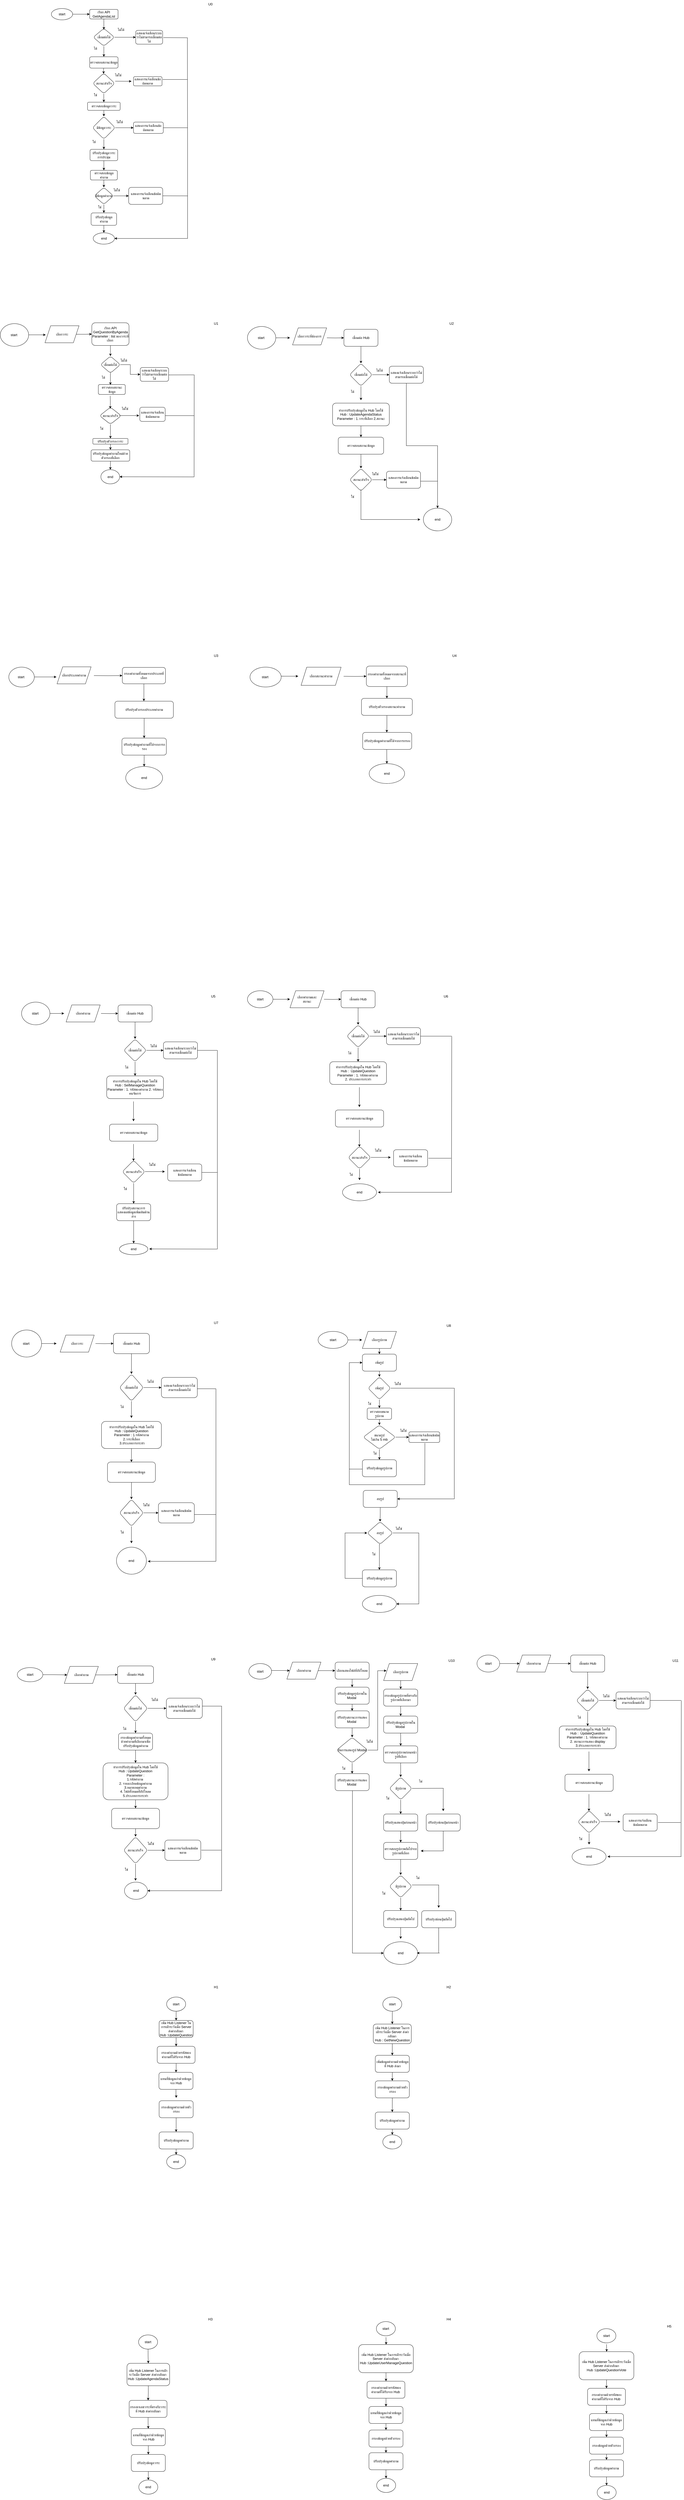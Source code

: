 <mxfile version="20.2.0" type="github">
  <diagram id="H9ZrI43M73sGWypSq_Jb" name="Page-1">
    <mxGraphModel dx="1704" dy="1988" grid="1" gridSize="10" guides="1" tooltips="1" connect="1" arrows="1" fold="1" page="1" pageScale="1" pageWidth="827" pageHeight="1169" math="0" shadow="0">
      <root>
        <mxCell id="0" />
        <mxCell id="1" parent="0" />
        <mxCell id="FMrHo2OvU-c8rs8Sghoq-2" value="" style="group" parent="1" vertex="1" connectable="0">
          <mxGeometry x="50" y="3575" width="760" height="990" as="geometry" />
        </mxCell>
        <mxCell id="FMrHo2OvU-c8rs8Sghoq-3" value="start&amp;nbsp;" style="ellipse;whiteSpace=wrap;html=1;" parent="FMrHo2OvU-c8rs8Sghoq-2" vertex="1">
          <mxGeometry width="105.556" height="95.422" as="geometry" />
        </mxCell>
        <mxCell id="FMrHo2OvU-c8rs8Sghoq-4" value="" style="endArrow=classic;html=1;rounded=0;" parent="FMrHo2OvU-c8rs8Sghoq-2" edge="1">
          <mxGeometry width="50" height="50" relative="1" as="geometry">
            <mxPoint x="105.556" y="47.711" as="sourcePoint" />
            <mxPoint x="158.333" y="47.711" as="targetPoint" />
          </mxGeometry>
        </mxCell>
        <mxCell id="FMrHo2OvU-c8rs8Sghoq-6" value="เชื่อมต่อ Hub" style="rounded=1;whiteSpace=wrap;html=1;" parent="FMrHo2OvU-c8rs8Sghoq-2" vertex="1">
          <mxGeometry x="358.889" y="11.928" width="126.667" height="71.566" as="geometry" />
        </mxCell>
        <mxCell id="FMrHo2OvU-c8rs8Sghoq-7" value="" style="edgeStyle=orthogonalEdgeStyle;rounded=0;orthogonalLoop=1;jettySize=auto;html=1;" parent="FMrHo2OvU-c8rs8Sghoq-2" target="FMrHo2OvU-c8rs8Sghoq-6" edge="1">
          <mxGeometry relative="1" as="geometry">
            <mxPoint x="295.556" y="47.711" as="sourcePoint" />
          </mxGeometry>
        </mxCell>
        <mxCell id="FMrHo2OvU-c8rs8Sghoq-8" value="เเสดงแจ้งเตือนระบบว่าไม่สามารถเชื่อมต่อได้" style="whiteSpace=wrap;html=1;rounded=1;" parent="FMrHo2OvU-c8rs8Sghoq-2" vertex="1">
          <mxGeometry x="527.778" y="166.988" width="126.667" height="71.566" as="geometry" />
        </mxCell>
        <mxCell id="FMrHo2OvU-c8rs8Sghoq-9" value="ไม่ได้" style="text;html=1;align=center;verticalAlign=middle;resizable=0;points=[];autosize=1;strokeColor=none;fillColor=none;" parent="FMrHo2OvU-c8rs8Sghoq-2" vertex="1">
          <mxGeometry x="464.444" y="166.988" width="50" height="30" as="geometry" />
        </mxCell>
        <mxCell id="FMrHo2OvU-c8rs8Sghoq-10" value="ตรวจสอบสถานะข้อมูล" style="rounded=1;whiteSpace=wrap;html=1;" parent="FMrHo2OvU-c8rs8Sghoq-2" vertex="1">
          <mxGeometry x="337.778" y="465.181" width="168.889" height="71.566" as="geometry" />
        </mxCell>
        <mxCell id="FMrHo2OvU-c8rs8Sghoq-11" value="" style="group" parent="FMrHo2OvU-c8rs8Sghoq-2" vertex="1" connectable="0">
          <mxGeometry x="369.444" y="155.06" width="95" height="155.06" as="geometry" />
        </mxCell>
        <mxCell id="FMrHo2OvU-c8rs8Sghoq-12" value="" style="edgeStyle=orthogonalEdgeStyle;rounded=0;orthogonalLoop=1;jettySize=auto;html=1;" parent="FMrHo2OvU-c8rs8Sghoq-11" source="FMrHo2OvU-c8rs8Sghoq-13" edge="1">
          <mxGeometry relative="1" as="geometry">
            <mxPoint x="52.778" y="155.06" as="targetPoint" />
          </mxGeometry>
        </mxCell>
        <mxCell id="FMrHo2OvU-c8rs8Sghoq-13" value="เชื่อมต่อได้" style="rhombus;whiteSpace=wrap;html=1;rounded=1;" parent="FMrHo2OvU-c8rs8Sghoq-11" vertex="1">
          <mxGeometry x="10.556" width="84.444" height="95.422" as="geometry" />
        </mxCell>
        <mxCell id="FMrHo2OvU-c8rs8Sghoq-14" value="ได้" style="text;html=1;align=center;verticalAlign=middle;resizable=0;points=[];autosize=1;strokeColor=none;fillColor=none;" parent="FMrHo2OvU-c8rs8Sghoq-11" vertex="1">
          <mxGeometry y="101.386" width="40" height="30" as="geometry" />
        </mxCell>
        <mxCell id="FMrHo2OvU-c8rs8Sghoq-15" value="" style="edgeStyle=orthogonalEdgeStyle;rounded=0;orthogonalLoop=1;jettySize=auto;html=1;" parent="FMrHo2OvU-c8rs8Sghoq-2" source="FMrHo2OvU-c8rs8Sghoq-6" target="FMrHo2OvU-c8rs8Sghoq-13" edge="1">
          <mxGeometry relative="1" as="geometry" />
        </mxCell>
        <mxCell id="FMrHo2OvU-c8rs8Sghoq-16" value="" style="edgeStyle=orthogonalEdgeStyle;rounded=0;orthogonalLoop=1;jettySize=auto;html=1;" parent="FMrHo2OvU-c8rs8Sghoq-2" source="FMrHo2OvU-c8rs8Sghoq-13" target="FMrHo2OvU-c8rs8Sghoq-8" edge="1">
          <mxGeometry relative="1" as="geometry" />
        </mxCell>
        <mxCell id="FMrHo2OvU-c8rs8Sghoq-17" value="" style="group" parent="FMrHo2OvU-c8rs8Sghoq-2" vertex="1" connectable="0">
          <mxGeometry x="369.444" y="596.386" width="95" height="155.06" as="geometry" />
        </mxCell>
        <mxCell id="FMrHo2OvU-c8rs8Sghoq-18" value="" style="edgeStyle=orthogonalEdgeStyle;rounded=0;orthogonalLoop=1;jettySize=auto;html=1;" parent="FMrHo2OvU-c8rs8Sghoq-17" source="FMrHo2OvU-c8rs8Sghoq-19" edge="1">
          <mxGeometry relative="1" as="geometry">
            <mxPoint x="52.778" y="155.06" as="targetPoint" />
          </mxGeometry>
        </mxCell>
        <mxCell id="FMrHo2OvU-c8rs8Sghoq-19" value="สถานะสำเร็จ" style="rhombus;whiteSpace=wrap;html=1;rounded=1;" parent="FMrHo2OvU-c8rs8Sghoq-17" vertex="1">
          <mxGeometry x="10.556" width="84.444" height="95.422" as="geometry" />
        </mxCell>
        <mxCell id="FMrHo2OvU-c8rs8Sghoq-20" value="ใช่" style="text;html=1;align=center;verticalAlign=middle;resizable=0;points=[];autosize=1;strokeColor=none;fillColor=none;" parent="FMrHo2OvU-c8rs8Sghoq-17" vertex="1">
          <mxGeometry y="101.386" width="40" height="30" as="geometry" />
        </mxCell>
        <mxCell id="FMrHo2OvU-c8rs8Sghoq-21" value="" style="edgeStyle=orthogonalEdgeStyle;rounded=0;orthogonalLoop=1;jettySize=auto;html=1;" parent="FMrHo2OvU-c8rs8Sghoq-2" source="FMrHo2OvU-c8rs8Sghoq-10" target="FMrHo2OvU-c8rs8Sghoq-19" edge="1">
          <mxGeometry relative="1" as="geometry" />
        </mxCell>
        <mxCell id="FMrHo2OvU-c8rs8Sghoq-22" value="แสดงการแจ้งเตือนข้อผิดพลาด" style="whiteSpace=wrap;html=1;rounded=1;" parent="FMrHo2OvU-c8rs8Sghoq-2" vertex="1">
          <mxGeometry x="517.222" y="608.313" width="126.667" height="71.566" as="geometry" />
        </mxCell>
        <mxCell id="FMrHo2OvU-c8rs8Sghoq-23" value="" style="edgeStyle=orthogonalEdgeStyle;rounded=0;orthogonalLoop=1;jettySize=auto;html=1;" parent="FMrHo2OvU-c8rs8Sghoq-2" source="FMrHo2OvU-c8rs8Sghoq-19" target="FMrHo2OvU-c8rs8Sghoq-22" edge="1">
          <mxGeometry relative="1" as="geometry" />
        </mxCell>
        <mxCell id="FMrHo2OvU-c8rs8Sghoq-24" value="" style="edgeStyle=orthogonalEdgeStyle;rounded=0;orthogonalLoop=1;jettySize=auto;html=1;" parent="FMrHo2OvU-c8rs8Sghoq-2" source="FMrHo2OvU-c8rs8Sghoq-25" target="FMrHo2OvU-c8rs8Sghoq-10" edge="1">
          <mxGeometry relative="1" as="geometry" />
        </mxCell>
        <mxCell id="FMrHo2OvU-c8rs8Sghoq-25" value="ทำการปรับปรุงข้อมูลใน Hub โดยใช้ &lt;br&gt;Hub : UpdateQuestion&lt;br&gt;Parameter : 1.รหัสคำถาม &lt;br&gt;2.วาระที่เลือก&lt;br&gt;&amp;nbsp;3.ประเภทการกระทำ" style="rounded=1;whiteSpace=wrap;html=1;" parent="FMrHo2OvU-c8rs8Sghoq-2" vertex="1">
          <mxGeometry x="316.667" y="322.048" width="211.111" height="95.422" as="geometry" />
        </mxCell>
        <mxCell id="FMrHo2OvU-c8rs8Sghoq-26" value="ไม่ใช่" style="text;html=1;align=center;verticalAlign=middle;resizable=0;points=[];autosize=1;strokeColor=none;fillColor=none;" parent="FMrHo2OvU-c8rs8Sghoq-2" vertex="1">
          <mxGeometry x="448.611" y="602.349" width="50" height="30" as="geometry" />
        </mxCell>
        <mxCell id="FMrHo2OvU-c8rs8Sghoq-33" value="" style="endArrow=none;html=1;rounded=0;strokeColor=default;" parent="FMrHo2OvU-c8rs8Sghoq-2" edge="1">
          <mxGeometry width="50" height="50" relative="1" as="geometry">
            <mxPoint x="643.889" y="650.06" as="sourcePoint" />
            <mxPoint x="720" y="650" as="targetPoint" />
          </mxGeometry>
        </mxCell>
        <mxCell id="FMrHo2OvU-c8rs8Sghoq-115" value="" style="endArrow=none;html=1;rounded=0;" parent="FMrHo2OvU-c8rs8Sghoq-2" edge="1">
          <mxGeometry width="50" height="50" relative="1" as="geometry">
            <mxPoint x="654.44" y="206.99" as="sourcePoint" />
            <mxPoint x="720" y="207" as="targetPoint" />
          </mxGeometry>
        </mxCell>
        <mxCell id="FMrHo2OvU-c8rs8Sghoq-117" value="" style="endArrow=none;html=1;rounded=0;" parent="FMrHo2OvU-c8rs8Sghoq-2" edge="1">
          <mxGeometry width="50" height="50" relative="1" as="geometry">
            <mxPoint x="720" y="206.99" as="sourcePoint" />
            <mxPoint x="720" y="815" as="targetPoint" />
          </mxGeometry>
        </mxCell>
        <mxCell id="FMrHo2OvU-c8rs8Sghoq-30" value="end" style="ellipse;whiteSpace=wrap;html=1;" parent="FMrHo2OvU-c8rs8Sghoq-2" vertex="1">
          <mxGeometry x="369.444" y="764.998" width="105.556" height="95.422" as="geometry" />
        </mxCell>
        <mxCell id="FMrHo2OvU-c8rs8Sghoq-118" value="" style="endArrow=classic;html=1;rounded=0;" parent="FMrHo2OvU-c8rs8Sghoq-2" edge="1">
          <mxGeometry width="50" height="50" relative="1" as="geometry">
            <mxPoint x="720" y="815" as="sourcePoint" />
            <mxPoint x="480" y="815" as="targetPoint" />
          </mxGeometry>
        </mxCell>
        <mxCell id="lWOurz0e51KmcYm-DZ4s-4" value="เลือกวาระ" style="shape=parallelogram;perimeter=parallelogramPerimeter;whiteSpace=wrap;html=1;fixedSize=1;" parent="FMrHo2OvU-c8rs8Sghoq-2" vertex="1">
          <mxGeometry x="171" y="18" width="120" height="60" as="geometry" />
        </mxCell>
        <mxCell id="FMrHo2OvU-c8rs8Sghoq-82" value="" style="edgeStyle=orthogonalEdgeStyle;rounded=0;orthogonalLoop=1;jettySize=auto;html=1;entryX=0;entryY=0.5;entryDx=0;entryDy=0;" parent="1" source="FMrHo2OvU-c8rs8Sghoq-65" target="LfXYUtvSCsuK5B0XXpPZ-165" edge="1">
          <mxGeometry relative="1" as="geometry">
            <mxPoint x="240" y="4790.0" as="targetPoint" />
          </mxGeometry>
        </mxCell>
        <mxCell id="FMrHo2OvU-c8rs8Sghoq-65" value="start" style="ellipse;whiteSpace=wrap;html=1;rounded=1;" parent="1" vertex="1">
          <mxGeometry x="70" y="4764.22" width="90" height="50" as="geometry" />
        </mxCell>
        <mxCell id="FMrHo2OvU-c8rs8Sghoq-67" value="" style="group" parent="1" vertex="1" connectable="0">
          <mxGeometry x="890" y="1240" width="690" height="660" as="geometry" />
        </mxCell>
        <mxCell id="NFxBXwBvF9NyGnt5mvOB-206" value="start&amp;nbsp;" style="ellipse;whiteSpace=wrap;html=1;" parent="FMrHo2OvU-c8rs8Sghoq-67" vertex="1">
          <mxGeometry width="110" height="70" as="geometry" />
        </mxCell>
        <mxCell id="NFxBXwBvF9NyGnt5mvOB-217" value="" style="edgeStyle=orthogonalEdgeStyle;rounded=0;orthogonalLoop=1;jettySize=auto;html=1;strokeColor=default;" parent="FMrHo2OvU-c8rs8Sghoq-67" source="NFxBXwBvF9NyGnt5mvOB-206" edge="1">
          <mxGeometry relative="1" as="geometry">
            <Array as="points">
              <mxPoint x="120" y="32" />
              <mxPoint x="120" y="32" />
            </Array>
            <mxPoint x="170" y="32.0" as="targetPoint" />
          </mxGeometry>
        </mxCell>
        <mxCell id="NFxBXwBvF9NyGnt5mvOB-209" value="กรองคำถามทั้งหมดจากสถานะที่เลือก" style="rounded=1;whiteSpace=wrap;html=1;" parent="FMrHo2OvU-c8rs8Sghoq-67" vertex="1">
          <mxGeometry x="410" y="-3.77" width="144.95" height="72.14" as="geometry" />
        </mxCell>
        <mxCell id="NFxBXwBvF9NyGnt5mvOB-210" value="" style="edgeStyle=orthogonalEdgeStyle;rounded=0;orthogonalLoop=1;jettySize=auto;html=1;" parent="FMrHo2OvU-c8rs8Sghoq-67" target="NFxBXwBvF9NyGnt5mvOB-209" edge="1">
          <mxGeometry relative="1" as="geometry">
            <mxPoint x="330" y="32.25" as="sourcePoint" />
          </mxGeometry>
        </mxCell>
        <mxCell id="NFxBXwBvF9NyGnt5mvOB-213" value="ปรับปรุงตัวกรองสถานะคำถาม" style="rounded=1;whiteSpace=wrap;html=1;" parent="FMrHo2OvU-c8rs8Sghoq-67" vertex="1">
          <mxGeometry x="392.86" y="110" width="179.23" height="60" as="geometry" />
        </mxCell>
        <mxCell id="NFxBXwBvF9NyGnt5mvOB-218" value="" style="edgeStyle=orthogonalEdgeStyle;rounded=0;orthogonalLoop=1;jettySize=auto;html=1;strokeColor=default;" parent="FMrHo2OvU-c8rs8Sghoq-67" source="NFxBXwBvF9NyGnt5mvOB-209" target="NFxBXwBvF9NyGnt5mvOB-213" edge="1">
          <mxGeometry relative="1" as="geometry" />
        </mxCell>
        <mxCell id="NFxBXwBvF9NyGnt5mvOB-215" value="ปรับปรุงข้อมูลคำถามที่ได้จากการกรอง" style="rounded=1;whiteSpace=wrap;html=1;" parent="FMrHo2OvU-c8rs8Sghoq-67" vertex="1">
          <mxGeometry x="397.11" y="230" width="172.89" height="60" as="geometry" />
        </mxCell>
        <mxCell id="NFxBXwBvF9NyGnt5mvOB-212" style="edgeStyle=orthogonalEdgeStyle;rounded=0;orthogonalLoop=1;jettySize=auto;html=1;strokeColor=default;" parent="FMrHo2OvU-c8rs8Sghoq-67" source="NFxBXwBvF9NyGnt5mvOB-213" target="NFxBXwBvF9NyGnt5mvOB-215" edge="1">
          <mxGeometry relative="1" as="geometry">
            <Array as="points">
              <mxPoint x="482" y="210" />
              <mxPoint x="482" y="210" />
            </Array>
          </mxGeometry>
        </mxCell>
        <mxCell id="NFxBXwBvF9NyGnt5mvOB-216" value="end" style="ellipse;whiteSpace=wrap;html=1;" parent="FMrHo2OvU-c8rs8Sghoq-67" vertex="1">
          <mxGeometry x="420" y="340" width="124.95" height="70" as="geometry" />
        </mxCell>
        <mxCell id="NFxBXwBvF9NyGnt5mvOB-214" value="" style="edgeStyle=orthogonalEdgeStyle;rounded=0;orthogonalLoop=1;jettySize=auto;html=1;strokeColor=default;" parent="FMrHo2OvU-c8rs8Sghoq-67" source="NFxBXwBvF9NyGnt5mvOB-215" target="NFxBXwBvF9NyGnt5mvOB-216" edge="1">
          <mxGeometry relative="1" as="geometry">
            <Array as="points">
              <mxPoint x="482" y="315" />
            </Array>
          </mxGeometry>
        </mxCell>
        <mxCell id="lWOurz0e51KmcYm-DZ4s-2" value="เลือกสถานะคำถาม" style="shape=parallelogram;perimeter=parallelogramPerimeter;whiteSpace=wrap;html=1;fixedSize=1;" parent="FMrHo2OvU-c8rs8Sghoq-67" vertex="1">
          <mxGeometry x="180" y="0.3" width="141" height="64" as="geometry" />
        </mxCell>
        <mxCell id="NFxBXwBvF9NyGnt5mvOB-221" value="start&amp;nbsp;" style="ellipse;whiteSpace=wrap;html=1;" parent="1" vertex="1">
          <mxGeometry x="40" y="1240" width="90" height="70" as="geometry" />
        </mxCell>
        <mxCell id="NFxBXwBvF9NyGnt5mvOB-222" value="" style="endArrow=classic;html=1;rounded=0;" parent="1" edge="1">
          <mxGeometry width="50" height="50" relative="1" as="geometry">
            <mxPoint x="129.996" y="1274.624" as="sourcePoint" />
            <mxPoint x="207.773" y="1274.624" as="targetPoint" />
          </mxGeometry>
        </mxCell>
        <mxCell id="NFxBXwBvF9NyGnt5mvOB-224" value="กรองคำถามทั้งหมดจากประเภทที่เลือก" style="rounded=1;whiteSpace=wrap;html=1;" parent="1" vertex="1">
          <mxGeometry x="440" y="1240.97" width="152.22" height="57.72" as="geometry" />
        </mxCell>
        <mxCell id="NFxBXwBvF9NyGnt5mvOB-225" value="" style="edgeStyle=orthogonalEdgeStyle;rounded=0;orthogonalLoop=1;jettySize=auto;html=1;" parent="1" target="NFxBXwBvF9NyGnt5mvOB-224" edge="1">
          <mxGeometry relative="1" as="geometry">
            <mxPoint x="340" y="1269.83" as="sourcePoint" />
          </mxGeometry>
        </mxCell>
        <mxCell id="NFxBXwBvF9NyGnt5mvOB-226" value="" style="edgeStyle=orthogonalEdgeStyle;rounded=0;orthogonalLoop=1;jettySize=auto;html=1;" parent="1" source="NFxBXwBvF9NyGnt5mvOB-224" edge="1">
          <mxGeometry relative="1" as="geometry">
            <mxPoint x="516" y="1360" as="targetPoint" />
          </mxGeometry>
        </mxCell>
        <mxCell id="NFxBXwBvF9NyGnt5mvOB-228" value="ปรับปรุงตัวกรองประเภทคำถาม" style="rounded=1;whiteSpace=wrap;html=1;" parent="1" vertex="1">
          <mxGeometry x="414" y="1360" width="206" height="60" as="geometry" />
        </mxCell>
        <mxCell id="NFxBXwBvF9NyGnt5mvOB-230" value="ปรับปรุงข้อมูลคำถามที่ได้จากการกรอง" style="rounded=1;whiteSpace=wrap;html=1;" parent="1" vertex="1">
          <mxGeometry x="438.72" y="1490" width="156.55" height="60" as="geometry" />
        </mxCell>
        <mxCell id="NFxBXwBvF9NyGnt5mvOB-227" style="edgeStyle=orthogonalEdgeStyle;rounded=0;orthogonalLoop=1;jettySize=auto;html=1;strokeColor=default;" parent="1" source="NFxBXwBvF9NyGnt5mvOB-228" target="NFxBXwBvF9NyGnt5mvOB-230" edge="1">
          <mxGeometry relative="1" as="geometry" />
        </mxCell>
        <mxCell id="NFxBXwBvF9NyGnt5mvOB-231" value="end" style="ellipse;whiteSpace=wrap;html=1;" parent="1" vertex="1">
          <mxGeometry x="452" y="1590" width="130" height="80" as="geometry" />
        </mxCell>
        <mxCell id="NFxBXwBvF9NyGnt5mvOB-229" value="" style="edgeStyle=orthogonalEdgeStyle;rounded=0;orthogonalLoop=1;jettySize=auto;html=1;strokeColor=default;" parent="1" source="NFxBXwBvF9NyGnt5mvOB-230" target="NFxBXwBvF9NyGnt5mvOB-231" edge="1">
          <mxGeometry relative="1" as="geometry" />
        </mxCell>
        <mxCell id="FMrHo2OvU-c8rs8Sghoq-70" value="U1" style="text;html=1;align=center;verticalAlign=middle;resizable=0;points=[];autosize=1;strokeColor=none;fillColor=none;" parent="1" vertex="1">
          <mxGeometry x="750" y="15" width="40" height="30" as="geometry" />
        </mxCell>
        <mxCell id="FMrHo2OvU-c8rs8Sghoq-71" value="U2" style="text;html=1;align=center;verticalAlign=middle;resizable=0;points=[];autosize=1;strokeColor=none;fillColor=none;" parent="1" vertex="1">
          <mxGeometry x="1580" y="15" width="40" height="30" as="geometry" />
        </mxCell>
        <mxCell id="FMrHo2OvU-c8rs8Sghoq-72" value="U3" style="text;html=1;align=center;verticalAlign=middle;resizable=0;points=[];autosize=1;strokeColor=none;fillColor=none;" parent="1" vertex="1">
          <mxGeometry x="750" y="1185" width="40" height="30" as="geometry" />
        </mxCell>
        <mxCell id="FMrHo2OvU-c8rs8Sghoq-73" value="U4" style="text;html=1;align=center;verticalAlign=middle;resizable=0;points=[];autosize=1;strokeColor=none;fillColor=none;" parent="1" vertex="1">
          <mxGeometry x="1590" y="1185" width="40" height="30" as="geometry" />
        </mxCell>
        <mxCell id="FMrHo2OvU-c8rs8Sghoq-75" value="U5" style="text;html=1;align=center;verticalAlign=middle;resizable=0;points=[];autosize=1;strokeColor=none;fillColor=none;" parent="1" vertex="1">
          <mxGeometry x="740" y="2385" width="40" height="30" as="geometry" />
        </mxCell>
        <mxCell id="FMrHo2OvU-c8rs8Sghoq-77" value="U7" style="text;html=1;align=center;verticalAlign=middle;resizable=0;points=[];autosize=1;strokeColor=none;fillColor=none;" parent="1" vertex="1">
          <mxGeometry x="750" y="3535" width="40" height="30" as="geometry" />
        </mxCell>
        <mxCell id="FMrHo2OvU-c8rs8Sghoq-78" value="U8&lt;br&gt;" style="text;html=1;align=center;verticalAlign=middle;resizable=0;points=[];autosize=1;strokeColor=none;fillColor=none;" parent="1" vertex="1">
          <mxGeometry x="1570" y="3545" width="40" height="30" as="geometry" />
        </mxCell>
        <mxCell id="FMrHo2OvU-c8rs8Sghoq-80" value="U9" style="text;html=1;align=center;verticalAlign=middle;resizable=0;points=[];autosize=1;strokeColor=none;fillColor=none;" parent="1" vertex="1">
          <mxGeometry x="740" y="4720" width="40" height="30" as="geometry" />
        </mxCell>
        <mxCell id="FMrHo2OvU-c8rs8Sghoq-95" value="" style="edgeStyle=orthogonalEdgeStyle;rounded=0;orthogonalLoop=1;jettySize=auto;html=1;exitX=1;exitY=0.5;exitDx=0;exitDy=0;" parent="1" source="LfXYUtvSCsuK5B0XXpPZ-165" target="FMrHo2OvU-c8rs8Sghoq-85" edge="1">
          <mxGeometry relative="1" as="geometry">
            <mxPoint x="360" y="4790.037" as="sourcePoint" />
          </mxGeometry>
        </mxCell>
        <mxCell id="FMrHo2OvU-c8rs8Sghoq-85" value="เชื่อมต่อ Hub" style="rounded=1;whiteSpace=wrap;html=1;" parent="1" vertex="1">
          <mxGeometry x="423.33" y="4758.43" width="126.67" height="61.57" as="geometry" />
        </mxCell>
        <mxCell id="FMrHo2OvU-c8rs8Sghoq-112" style="edgeStyle=orthogonalEdgeStyle;rounded=0;orthogonalLoop=1;jettySize=auto;html=1;entryX=1;entryY=0.5;entryDx=0;entryDy=0;" parent="1" source="FMrHo2OvU-c8rs8Sghoq-87" target="FMrHo2OvU-c8rs8Sghoq-109" edge="1">
          <mxGeometry relative="1" as="geometry">
            <mxPoint x="540" y="5520" as="targetPoint" />
            <Array as="points">
              <mxPoint x="790" y="4900" />
              <mxPoint x="790" y="5550" />
            </Array>
          </mxGeometry>
        </mxCell>
        <mxCell id="FMrHo2OvU-c8rs8Sghoq-87" value="เเสดงแจ้งเตือนระบบว่าไม่สามารถเชื่อมต่อได้" style="whiteSpace=wrap;html=1;rounded=1;" parent="1" vertex="1">
          <mxGeometry x="595.269" y="4871.93" width="126.667" height="71.566" as="geometry" />
        </mxCell>
        <mxCell id="FMrHo2OvU-c8rs8Sghoq-88" value="ไม่ได้" style="text;html=1;align=center;verticalAlign=middle;resizable=0;points=[];autosize=1;strokeColor=none;fillColor=none;" parent="1" vertex="1">
          <mxGeometry x="528.886" y="4863.13" width="50" height="30" as="geometry" />
        </mxCell>
        <mxCell id="FMrHo2OvU-c8rs8Sghoq-93" value="" style="edgeStyle=orthogonalEdgeStyle;rounded=0;orthogonalLoop=1;jettySize=auto;html=1;" parent="1" source="FMrHo2OvU-c8rs8Sghoq-85" target="FMrHo2OvU-c8rs8Sghoq-91" edge="1">
          <mxGeometry relative="1" as="geometry" />
        </mxCell>
        <mxCell id="FMrHo2OvU-c8rs8Sghoq-94" value="" style="edgeStyle=orthogonalEdgeStyle;rounded=0;orthogonalLoop=1;jettySize=auto;html=1;" parent="1" source="FMrHo2OvU-c8rs8Sghoq-91" target="FMrHo2OvU-c8rs8Sghoq-87" edge="1">
          <mxGeometry relative="1" as="geometry" />
        </mxCell>
        <mxCell id="LfXYUtvSCsuK5B0XXpPZ-171" value="" style="edgeStyle=orthogonalEdgeStyle;rounded=0;orthogonalLoop=1;jettySize=auto;html=1;entryX=0.5;entryY=0;entryDx=0;entryDy=0;" parent="1" source="FMrHo2OvU-c8rs8Sghoq-96" target="FMrHo2OvU-c8rs8Sghoq-99" edge="1">
          <mxGeometry relative="1" as="geometry" />
        </mxCell>
        <mxCell id="FMrHo2OvU-c8rs8Sghoq-96" value="ตรวจสอบสถานะข้อมูล" style="rounded=1;whiteSpace=wrap;html=1;" parent="1" vertex="1">
          <mxGeometry x="402.331" y="5260.003" width="168.889" height="71.566" as="geometry" />
        </mxCell>
        <mxCell id="FMrHo2OvU-c8rs8Sghoq-97" value="" style="group" parent="1" vertex="1" connectable="0">
          <mxGeometry x="433.888" y="5359.997" width="95" height="155.06" as="geometry" />
        </mxCell>
        <mxCell id="FMrHo2OvU-c8rs8Sghoq-98" value="" style="edgeStyle=orthogonalEdgeStyle;rounded=0;orthogonalLoop=1;jettySize=auto;html=1;" parent="FMrHo2OvU-c8rs8Sghoq-97" source="FMrHo2OvU-c8rs8Sghoq-99" edge="1">
          <mxGeometry relative="1" as="geometry">
            <mxPoint x="52.778" y="155.06" as="targetPoint" />
          </mxGeometry>
        </mxCell>
        <mxCell id="FMrHo2OvU-c8rs8Sghoq-99" value="สถานะสำเร็จ" style="rhombus;whiteSpace=wrap;html=1;rounded=1;" parent="FMrHo2OvU-c8rs8Sghoq-97" vertex="1">
          <mxGeometry x="10.556" width="84.444" height="95.422" as="geometry" />
        </mxCell>
        <mxCell id="FMrHo2OvU-c8rs8Sghoq-100" value="ใช่" style="text;html=1;align=center;verticalAlign=middle;resizable=0;points=[];autosize=1;strokeColor=none;fillColor=none;" parent="FMrHo2OvU-c8rs8Sghoq-97" vertex="1">
          <mxGeometry y="101.386" width="40" height="30" as="geometry" />
        </mxCell>
        <mxCell id="FMrHo2OvU-c8rs8Sghoq-102" value="" style="edgeStyle=orthogonalEdgeStyle;rounded=0;orthogonalLoop=1;jettySize=auto;html=1;entryX=0;entryY=0.5;entryDx=0;entryDy=0;" parent="1" source="FMrHo2OvU-c8rs8Sghoq-99" target="FMrHo2OvU-c8rs8Sghoq-111" edge="1">
          <mxGeometry relative="1" as="geometry">
            <mxPoint x="581.666" y="5372.095" as="targetPoint" />
          </mxGeometry>
        </mxCell>
        <mxCell id="FMrHo2OvU-c8rs8Sghoq-103" value="" style="edgeStyle=orthogonalEdgeStyle;rounded=0;orthogonalLoop=1;jettySize=auto;html=1;" parent="1" source="FMrHo2OvU-c8rs8Sghoq-104" target="FMrHo2OvU-c8rs8Sghoq-96" edge="1">
          <mxGeometry relative="1" as="geometry" />
        </mxCell>
        <mxCell id="FMrHo2OvU-c8rs8Sghoq-104" value="ทำการปรับปรุงข้อมูลใน Hub โดยใช้ &lt;br&gt;Hub : UpdateQuestion&lt;br&gt;Parameter : &lt;br&gt;1.รหัสคำถาม&amp;nbsp; &lt;br&gt;2. รายละเอียดข้อมูลคำถาม&lt;br&gt;3.หมายเหตุคำถาม&lt;br&gt;4. ไฟล์ทั้งหมดที่อัปโหลด&lt;br&gt;5.ประเภทการกระทำ" style="rounded=1;whiteSpace=wrap;html=1;" parent="1" vertex="1">
          <mxGeometry x="372.22" y="5100" width="228.89" height="130" as="geometry" />
        </mxCell>
        <mxCell id="FMrHo2OvU-c8rs8Sghoq-105" value="ไม่ใช่" style="text;html=1;align=center;verticalAlign=middle;resizable=0;points=[];autosize=1;strokeColor=none;fillColor=none;" parent="1" vertex="1">
          <mxGeometry x="515.004" y="5370.001" width="50" height="30" as="geometry" />
        </mxCell>
        <mxCell id="FMrHo2OvU-c8rs8Sghoq-109" value="end" style="ellipse;whiteSpace=wrap;html=1;" parent="1" vertex="1">
          <mxGeometry x="447.61" y="5520" width="81.28" height="60.61" as="geometry" />
        </mxCell>
        <mxCell id="FMrHo2OvU-c8rs8Sghoq-111" value="แสดงการแจ้งเตือนข้อผิดพลาด" style="whiteSpace=wrap;html=1;rounded=1;" parent="1" vertex="1">
          <mxGeometry x="589.99" y="5371.93" width="126.667" height="71.566" as="geometry" />
        </mxCell>
        <mxCell id="dkjwccnz1a46yvxOUcAg-2" value="U0&lt;br&gt;" style="text;html=1;align=center;verticalAlign=middle;resizable=0;points=[];autosize=1;strokeColor=none;fillColor=none;" parent="1" vertex="1">
          <mxGeometry x="730" y="-1110" width="40" height="30" as="geometry" />
        </mxCell>
        <mxCell id="dkjwccnz1a46yvxOUcAg-75" value="H1" style="text;html=1;align=center;verticalAlign=middle;resizable=0;points=[];autosize=1;strokeColor=none;fillColor=none;" parent="1" vertex="1">
          <mxGeometry x="750" y="5875" width="40" height="30" as="geometry" />
        </mxCell>
        <mxCell id="NFxBXwBvF9NyGnt5mvOB-296" value="" style="group" parent="1" vertex="1" connectable="0">
          <mxGeometry x="1151" y="2380" width="365" height="840" as="geometry" />
        </mxCell>
        <mxCell id="NFxBXwBvF9NyGnt5mvOB-297" value="" style="group" parent="NFxBXwBvF9NyGnt5mvOB-296" vertex="1" connectable="0">
          <mxGeometry width="340" height="250" as="geometry" />
        </mxCell>
        <mxCell id="NFxBXwBvF9NyGnt5mvOB-298" value="เชื่อมต่อ Hub" style="rounded=1;whiteSpace=wrap;html=1;" parent="NFxBXwBvF9NyGnt5mvOB-297" vertex="1">
          <mxGeometry x="60" width="120" height="60" as="geometry" />
        </mxCell>
        <mxCell id="NFxBXwBvF9NyGnt5mvOB-299" value="" style="edgeStyle=orthogonalEdgeStyle;rounded=0;orthogonalLoop=1;jettySize=auto;html=1;" parent="NFxBXwBvF9NyGnt5mvOB-297" target="NFxBXwBvF9NyGnt5mvOB-298" edge="1">
          <mxGeometry relative="1" as="geometry">
            <mxPoint y="30" as="sourcePoint" />
          </mxGeometry>
        </mxCell>
        <mxCell id="NFxBXwBvF9NyGnt5mvOB-300" value="เเสดงแจ้งเตือนระบบว่าไม่สามารถเชื่อมต่อได้" style="whiteSpace=wrap;html=1;rounded=1;" parent="NFxBXwBvF9NyGnt5mvOB-297" vertex="1">
          <mxGeometry x="220" y="130" width="120" height="60" as="geometry" />
        </mxCell>
        <mxCell id="NFxBXwBvF9NyGnt5mvOB-301" value="ไม่ได้" style="text;html=1;align=center;verticalAlign=middle;resizable=0;points=[];autosize=1;strokeColor=none;fillColor=none;" parent="NFxBXwBvF9NyGnt5mvOB-297" vertex="1">
          <mxGeometry x="160" y="130" width="50" height="30" as="geometry" />
        </mxCell>
        <mxCell id="NFxBXwBvF9NyGnt5mvOB-302" value="" style="group" parent="NFxBXwBvF9NyGnt5mvOB-297" vertex="1" connectable="0">
          <mxGeometry x="70" y="120" width="90" height="130" as="geometry" />
        </mxCell>
        <mxCell id="NFxBXwBvF9NyGnt5mvOB-303" value="" style="edgeStyle=orthogonalEdgeStyle;rounded=0;orthogonalLoop=1;jettySize=auto;html=1;" parent="NFxBXwBvF9NyGnt5mvOB-302" source="NFxBXwBvF9NyGnt5mvOB-304" edge="1">
          <mxGeometry relative="1" as="geometry">
            <mxPoint x="50" y="130" as="targetPoint" />
          </mxGeometry>
        </mxCell>
        <mxCell id="NFxBXwBvF9NyGnt5mvOB-304" value="เชื่อมต่อได้" style="rhombus;whiteSpace=wrap;html=1;rounded=1;" parent="NFxBXwBvF9NyGnt5mvOB-302" vertex="1">
          <mxGeometry x="10" width="80" height="80" as="geometry" />
        </mxCell>
        <mxCell id="NFxBXwBvF9NyGnt5mvOB-305" value="ได้" style="text;html=1;align=center;verticalAlign=middle;resizable=0;points=[];autosize=1;strokeColor=none;fillColor=none;" parent="NFxBXwBvF9NyGnt5mvOB-302" vertex="1">
          <mxGeometry y="85" width="40" height="30" as="geometry" />
        </mxCell>
        <mxCell id="NFxBXwBvF9NyGnt5mvOB-306" value="" style="edgeStyle=orthogonalEdgeStyle;rounded=0;orthogonalLoop=1;jettySize=auto;html=1;" parent="NFxBXwBvF9NyGnt5mvOB-297" source="NFxBXwBvF9NyGnt5mvOB-298" target="NFxBXwBvF9NyGnt5mvOB-304" edge="1">
          <mxGeometry relative="1" as="geometry" />
        </mxCell>
        <mxCell id="NFxBXwBvF9NyGnt5mvOB-307" value="" style="edgeStyle=orthogonalEdgeStyle;rounded=0;orthogonalLoop=1;jettySize=auto;html=1;" parent="NFxBXwBvF9NyGnt5mvOB-297" source="NFxBXwBvF9NyGnt5mvOB-304" target="NFxBXwBvF9NyGnt5mvOB-300" edge="1">
          <mxGeometry relative="1" as="geometry" />
        </mxCell>
        <mxCell id="NFxBXwBvF9NyGnt5mvOB-308" value="ทำการปรับปรุงข้อมูลใน Hub โดยใช้ &lt;br&gt;Hub :&amp;nbsp; UpdateQuestion&lt;br&gt;Parameter : 1. รหัสของคำถาม&amp;nbsp;&lt;br&gt;2. ประเภทการกระทำ" style="rounded=1;whiteSpace=wrap;html=1;" parent="NFxBXwBvF9NyGnt5mvOB-296" vertex="1">
          <mxGeometry x="20" y="250" width="200" height="80" as="geometry" />
        </mxCell>
        <mxCell id="NFxBXwBvF9NyGnt5mvOB-324" value="" style="group" parent="NFxBXwBvF9NyGnt5mvOB-296" vertex="1" connectable="0">
          <mxGeometry x="40" y="340.0" width="325" height="500.0" as="geometry" />
        </mxCell>
        <mxCell id="NFxBXwBvF9NyGnt5mvOB-311" value="" style="group" parent="NFxBXwBvF9NyGnt5mvOB-324" vertex="1" connectable="0">
          <mxGeometry x="35" y="150.0" width="180" height="250" as="geometry" />
        </mxCell>
        <mxCell id="NFxBXwBvF9NyGnt5mvOB-312" value="สถานะสำเร็จ" style="rhombus;whiteSpace=wrap;html=1;rounded=1;" parent="NFxBXwBvF9NyGnt5mvOB-311" vertex="1">
          <mxGeometry x="10" y="57.5" width="80" height="80" as="geometry" />
        </mxCell>
        <mxCell id="NFxBXwBvF9NyGnt5mvOB-313" value="" style="endArrow=classic;html=1;rounded=0;" parent="NFxBXwBvF9NyGnt5mvOB-311" edge="1">
          <mxGeometry width="50" height="50" relative="1" as="geometry">
            <mxPoint x="49.5" as="sourcePoint" />
            <mxPoint x="49.5" y="60" as="targetPoint" />
          </mxGeometry>
        </mxCell>
        <mxCell id="NFxBXwBvF9NyGnt5mvOB-314" value="" style="endArrow=classic;html=1;rounded=0;" parent="NFxBXwBvF9NyGnt5mvOB-311" edge="1">
          <mxGeometry width="50" height="50" relative="1" as="geometry">
            <mxPoint x="90" y="97" as="sourcePoint" />
            <mxPoint x="160" y="97" as="targetPoint" />
          </mxGeometry>
        </mxCell>
        <mxCell id="NFxBXwBvF9NyGnt5mvOB-315" value="" style="endArrow=classic;html=1;rounded=0;" parent="NFxBXwBvF9NyGnt5mvOB-311" edge="1">
          <mxGeometry width="50" height="50" relative="1" as="geometry">
            <mxPoint x="50" y="137.5" as="sourcePoint" />
            <mxPoint x="50" y="177.5" as="targetPoint" />
          </mxGeometry>
        </mxCell>
        <mxCell id="NFxBXwBvF9NyGnt5mvOB-316" value="ไม่ใช่" style="text;html=1;align=center;verticalAlign=middle;resizable=0;points=[];autosize=1;strokeColor=none;fillColor=none;" parent="NFxBXwBvF9NyGnt5mvOB-311" vertex="1">
          <mxGeometry x="90" y="57.5" width="50" height="30" as="geometry" />
        </mxCell>
        <mxCell id="NFxBXwBvF9NyGnt5mvOB-317" value="ใช่" style="text;html=1;align=center;verticalAlign=middle;resizable=0;points=[];autosize=1;strokeColor=none;fillColor=none;" parent="NFxBXwBvF9NyGnt5mvOB-311" vertex="1">
          <mxGeometry y="142.5" width="40" height="30" as="geometry" />
        </mxCell>
        <mxCell id="NFxBXwBvF9NyGnt5mvOB-330" value="end" style="ellipse;whiteSpace=wrap;html=1;rounded=1;" parent="NFxBXwBvF9NyGnt5mvOB-311" vertex="1">
          <mxGeometry x="-10" y="190" width="120" height="60" as="geometry" />
        </mxCell>
        <mxCell id="NFxBXwBvF9NyGnt5mvOB-318" value="ตรวจสอบสถานะข้อมูล" style="rounded=1;whiteSpace=wrap;html=1;" parent="NFxBXwBvF9NyGnt5mvOB-324" vertex="1">
          <mxGeometry y="80.0" width="170" height="60" as="geometry" />
        </mxCell>
        <mxCell id="NFxBXwBvF9NyGnt5mvOB-319" value="แสดงการแจ้งเตือน&lt;br&gt;ข้อผิดพลาด" style="rounded=1;whiteSpace=wrap;html=1;" parent="NFxBXwBvF9NyGnt5mvOB-324" vertex="1">
          <mxGeometry x="205" y="220.0" width="120" height="60" as="geometry" />
        </mxCell>
        <mxCell id="NFxBXwBvF9NyGnt5mvOB-321" value="" style="endArrow=none;html=1;rounded=0;strokeColor=default;" parent="NFxBXwBvF9NyGnt5mvOB-324" target="NFxBXwBvF9NyGnt5mvOB-319" edge="1">
          <mxGeometry width="50" height="50" relative="1" as="geometry">
            <mxPoint x="325" y="250" as="sourcePoint" />
            <mxPoint x="335" y="-3610.0" as="targetPoint" />
          </mxGeometry>
        </mxCell>
        <mxCell id="NFxBXwBvF9NyGnt5mvOB-322" value="" style="endArrow=classic;html=1;rounded=0;" parent="NFxBXwBvF9NyGnt5mvOB-324" edge="1">
          <mxGeometry width="50" height="50" relative="1" as="geometry">
            <mxPoint x="84.5" as="sourcePoint" />
            <mxPoint x="84.5" y="70" as="targetPoint" />
          </mxGeometry>
        </mxCell>
        <mxCell id="NFxBXwBvF9NyGnt5mvOB-397" value="" style="endArrow=classic;html=1;rounded=0;strokeColor=default;entryX=1;entryY=0.5;entryDx=0;entryDy=0;" parent="NFxBXwBvF9NyGnt5mvOB-324" edge="1">
          <mxGeometry width="50" height="50" relative="1" as="geometry">
            <mxPoint x="410" y="370.0" as="sourcePoint" />
            <mxPoint x="150" y="370.0" as="targetPoint" />
          </mxGeometry>
        </mxCell>
        <mxCell id="NFxBXwBvF9NyGnt5mvOB-275" value="start" style="ellipse;whiteSpace=wrap;html=1;rounded=1;" parent="1" vertex="1">
          <mxGeometry x="881" y="2380" width="90" height="60" as="geometry" />
        </mxCell>
        <mxCell id="NFxBXwBvF9NyGnt5mvOB-310" value="" style="edgeStyle=orthogonalEdgeStyle;rounded=0;orthogonalLoop=1;jettySize=auto;html=1;strokeColor=default;" parent="1" source="NFxBXwBvF9NyGnt5mvOB-275" edge="1">
          <mxGeometry relative="1" as="geometry">
            <mxPoint x="1031" y="2410" as="targetPoint" />
          </mxGeometry>
        </mxCell>
        <mxCell id="NFxBXwBvF9NyGnt5mvOB-166" value="start&amp;nbsp;" style="ellipse;whiteSpace=wrap;html=1;" parent="1" vertex="1">
          <mxGeometry x="85" y="2420" width="100" height="80" as="geometry" />
        </mxCell>
        <mxCell id="NFxBXwBvF9NyGnt5mvOB-167" value="" style="endArrow=classic;html=1;rounded=0;" parent="1" edge="1">
          <mxGeometry width="50" height="50" relative="1" as="geometry">
            <mxPoint x="185" y="2460" as="sourcePoint" />
            <mxPoint x="235" y="2460" as="targetPoint" />
          </mxGeometry>
        </mxCell>
        <mxCell id="NFxBXwBvF9NyGnt5mvOB-245" value="" style="group" parent="1" vertex="1" connectable="0">
          <mxGeometry x="430" y="2920" width="180" height="210" as="geometry" />
        </mxCell>
        <mxCell id="NFxBXwBvF9NyGnt5mvOB-246" value="สถานะสำเร็จ" style="rhombus;whiteSpace=wrap;html=1;rounded=1;" parent="NFxBXwBvF9NyGnt5mvOB-245" vertex="1">
          <mxGeometry x="10" y="57.5" width="80" height="80" as="geometry" />
        </mxCell>
        <mxCell id="NFxBXwBvF9NyGnt5mvOB-247" value="" style="endArrow=classic;html=1;rounded=0;" parent="NFxBXwBvF9NyGnt5mvOB-245" edge="1">
          <mxGeometry width="50" height="50" relative="1" as="geometry">
            <mxPoint x="49.5" as="sourcePoint" />
            <mxPoint x="49.5" y="60" as="targetPoint" />
          </mxGeometry>
        </mxCell>
        <mxCell id="NFxBXwBvF9NyGnt5mvOB-248" value="" style="endArrow=classic;html=1;rounded=0;" parent="NFxBXwBvF9NyGnt5mvOB-245" edge="1">
          <mxGeometry width="50" height="50" relative="1" as="geometry">
            <mxPoint x="90" y="97" as="sourcePoint" />
            <mxPoint x="160" y="97" as="targetPoint" />
          </mxGeometry>
        </mxCell>
        <mxCell id="NFxBXwBvF9NyGnt5mvOB-250" value="ไม่ใช่" style="text;html=1;align=center;verticalAlign=middle;resizable=0;points=[];autosize=1;strokeColor=none;fillColor=none;" parent="NFxBXwBvF9NyGnt5mvOB-245" vertex="1">
          <mxGeometry x="90" y="57.5" width="50" height="30" as="geometry" />
        </mxCell>
        <mxCell id="NFxBXwBvF9NyGnt5mvOB-251" value="ใช่" style="text;html=1;align=center;verticalAlign=middle;resizable=0;points=[];autosize=1;strokeColor=none;fillColor=none;" parent="NFxBXwBvF9NyGnt5mvOB-245" vertex="1">
          <mxGeometry y="142.5" width="40" height="30" as="geometry" />
        </mxCell>
        <mxCell id="NFxBXwBvF9NyGnt5mvOB-253" value="ตรวจสอบสถานะข้อมูล" style="rounded=1;whiteSpace=wrap;html=1;" parent="1" vertex="1">
          <mxGeometry x="395" y="2850" width="170" height="60" as="geometry" />
        </mxCell>
        <mxCell id="NFxBXwBvF9NyGnt5mvOB-254" value="แสดงการแจ้งเตือน&lt;br&gt;ข้อผิดพลาด" style="rounded=1;whiteSpace=wrap;html=1;" parent="1" vertex="1">
          <mxGeometry x="600" y="2990" width="120" height="60" as="geometry" />
        </mxCell>
        <mxCell id="NFxBXwBvF9NyGnt5mvOB-257" value="" style="endArrow=none;html=1;rounded=0;strokeColor=default;" parent="1" edge="1">
          <mxGeometry width="50" height="50" relative="1" as="geometry">
            <mxPoint x="705" y="2590" as="sourcePoint" />
            <mxPoint x="775" y="2590" as="targetPoint" />
          </mxGeometry>
        </mxCell>
        <mxCell id="NFxBXwBvF9NyGnt5mvOB-258" value="" style="endArrow=none;html=1;rounded=0;strokeColor=default;" parent="1" target="NFxBXwBvF9NyGnt5mvOB-254" edge="1">
          <mxGeometry width="50" height="50" relative="1" as="geometry">
            <mxPoint x="720" y="3020" as="sourcePoint" />
            <mxPoint x="770" y="2970" as="targetPoint" />
          </mxGeometry>
        </mxCell>
        <mxCell id="NFxBXwBvF9NyGnt5mvOB-259" value="" style="endArrow=none;html=1;rounded=0;strokeColor=default;" parent="1" edge="1">
          <mxGeometry width="50" height="50" relative="1" as="geometry">
            <mxPoint x="720" y="3020" as="sourcePoint" />
            <mxPoint x="775" y="3020" as="targetPoint" />
          </mxGeometry>
        </mxCell>
        <mxCell id="NFxBXwBvF9NyGnt5mvOB-260" value="" style="endArrow=none;html=1;rounded=0;strokeColor=default;" parent="1" edge="1">
          <mxGeometry width="50" height="50" relative="1" as="geometry">
            <mxPoint x="775" y="2590" as="sourcePoint" />
            <mxPoint x="775" y="3290" as="targetPoint" />
          </mxGeometry>
        </mxCell>
        <mxCell id="NFxBXwBvF9NyGnt5mvOB-261" value="" style="endArrow=classic;html=1;rounded=0;strokeColor=default;" parent="1" edge="1">
          <mxGeometry width="50" height="50" relative="1" as="geometry">
            <mxPoint x="775" y="3290" as="sourcePoint" />
            <mxPoint x="535" y="3289.5" as="targetPoint" />
          </mxGeometry>
        </mxCell>
        <mxCell id="NFxBXwBvF9NyGnt5mvOB-1" value="start&amp;nbsp;" style="ellipse;whiteSpace=wrap;html=1;" parent="1" vertex="1">
          <mxGeometry x="10" y="30" width="100" height="80" as="geometry" />
        </mxCell>
        <mxCell id="NFxBXwBvF9NyGnt5mvOB-5" value="" style="endArrow=classic;html=1;rounded=0;" parent="1" edge="1">
          <mxGeometry width="50" height="50" relative="1" as="geometry">
            <mxPoint x="110" y="69.5" as="sourcePoint" />
            <mxPoint x="170" y="69.5" as="targetPoint" />
          </mxGeometry>
        </mxCell>
        <mxCell id="NFxBXwBvF9NyGnt5mvOB-124" value="start&amp;nbsp;" style="ellipse;whiteSpace=wrap;html=1;" parent="1" vertex="1">
          <mxGeometry x="881" y="40" width="100" height="80" as="geometry" />
        </mxCell>
        <mxCell id="NFxBXwBvF9NyGnt5mvOB-125" value="" style="endArrow=classic;html=1;rounded=0;" parent="1" edge="1">
          <mxGeometry width="50" height="50" relative="1" as="geometry">
            <mxPoint x="981" y="80" as="sourcePoint" />
            <mxPoint x="1031" y="80" as="targetPoint" />
          </mxGeometry>
        </mxCell>
        <mxCell id="NFxBXwBvF9NyGnt5mvOB-128" value="เชื่อมต่อ Hub" style="rounded=1;whiteSpace=wrap;html=1;" parent="1" vertex="1">
          <mxGeometry x="1221" y="50" width="120" height="60" as="geometry" />
        </mxCell>
        <mxCell id="NFxBXwBvF9NyGnt5mvOB-129" value="" style="edgeStyle=orthogonalEdgeStyle;rounded=0;orthogonalLoop=1;jettySize=auto;html=1;" parent="1" target="NFxBXwBvF9NyGnt5mvOB-128" edge="1">
          <mxGeometry relative="1" as="geometry">
            <mxPoint x="1161" y="80" as="sourcePoint" />
          </mxGeometry>
        </mxCell>
        <mxCell id="NFxBXwBvF9NyGnt5mvOB-133" value="เเสดงแจ้งเตือนระบบว่าไม่สามารถเชื่อมต่อได้" style="whiteSpace=wrap;html=1;rounded=1;" parent="1" vertex="1">
          <mxGeometry x="1381" y="180" width="120" height="60" as="geometry" />
        </mxCell>
        <mxCell id="NFxBXwBvF9NyGnt5mvOB-135" value="ไม่ได้" style="text;html=1;align=center;verticalAlign=middle;resizable=0;points=[];autosize=1;strokeColor=none;fillColor=none;" parent="1" vertex="1">
          <mxGeometry x="1321" y="180" width="50" height="30" as="geometry" />
        </mxCell>
        <mxCell id="NFxBXwBvF9NyGnt5mvOB-139" value="ตรวจสอบสถานะข้อมูล" style="rounded=1;whiteSpace=wrap;html=1;" parent="1" vertex="1">
          <mxGeometry x="1201" y="430" width="160" height="60" as="geometry" />
        </mxCell>
        <mxCell id="NFxBXwBvF9NyGnt5mvOB-140" value="" style="group" parent="1" vertex="1" connectable="0">
          <mxGeometry x="1231" y="170" width="90" height="130" as="geometry" />
        </mxCell>
        <mxCell id="NFxBXwBvF9NyGnt5mvOB-137" value="" style="edgeStyle=orthogonalEdgeStyle;rounded=0;orthogonalLoop=1;jettySize=auto;html=1;" parent="NFxBXwBvF9NyGnt5mvOB-140" source="NFxBXwBvF9NyGnt5mvOB-131" edge="1">
          <mxGeometry relative="1" as="geometry">
            <mxPoint x="50" y="130" as="targetPoint" />
          </mxGeometry>
        </mxCell>
        <mxCell id="NFxBXwBvF9NyGnt5mvOB-131" value="เชื่อมต่อได้" style="rhombus;whiteSpace=wrap;html=1;rounded=1;" parent="NFxBXwBvF9NyGnt5mvOB-140" vertex="1">
          <mxGeometry x="10" width="80" height="80" as="geometry" />
        </mxCell>
        <mxCell id="NFxBXwBvF9NyGnt5mvOB-138" value="ได้" style="text;html=1;align=center;verticalAlign=middle;resizable=0;points=[];autosize=1;strokeColor=none;fillColor=none;" parent="NFxBXwBvF9NyGnt5mvOB-140" vertex="1">
          <mxGeometry y="85" width="40" height="30" as="geometry" />
        </mxCell>
        <mxCell id="NFxBXwBvF9NyGnt5mvOB-132" value="" style="edgeStyle=orthogonalEdgeStyle;rounded=0;orthogonalLoop=1;jettySize=auto;html=1;" parent="1" source="NFxBXwBvF9NyGnt5mvOB-128" target="NFxBXwBvF9NyGnt5mvOB-131" edge="1">
          <mxGeometry relative="1" as="geometry" />
        </mxCell>
        <mxCell id="NFxBXwBvF9NyGnt5mvOB-134" value="" style="edgeStyle=orthogonalEdgeStyle;rounded=0;orthogonalLoop=1;jettySize=auto;html=1;" parent="1" source="NFxBXwBvF9NyGnt5mvOB-131" target="NFxBXwBvF9NyGnt5mvOB-133" edge="1">
          <mxGeometry relative="1" as="geometry" />
        </mxCell>
        <mxCell id="NFxBXwBvF9NyGnt5mvOB-141" value="" style="group" parent="1" vertex="1" connectable="0">
          <mxGeometry x="1231" y="540" width="90" height="130" as="geometry" />
        </mxCell>
        <mxCell id="NFxBXwBvF9NyGnt5mvOB-143" value="สถานะสำเร็จ" style="rhombus;whiteSpace=wrap;html=1;rounded=1;" parent="NFxBXwBvF9NyGnt5mvOB-141" vertex="1">
          <mxGeometry x="10" width="80" height="80" as="geometry" />
        </mxCell>
        <mxCell id="NFxBXwBvF9NyGnt5mvOB-144" value="ใช่" style="text;html=1;align=center;verticalAlign=middle;resizable=0;points=[];autosize=1;strokeColor=none;fillColor=none;" parent="NFxBXwBvF9NyGnt5mvOB-141" vertex="1">
          <mxGeometry y="85" width="40" height="30" as="geometry" />
        </mxCell>
        <mxCell id="dkjwccnz1a46yvxOUcAg-77" value="" style="endArrow=none;html=1;rounded=0;" parent="NFxBXwBvF9NyGnt5mvOB-141" edge="1">
          <mxGeometry width="50" height="50" relative="1" as="geometry">
            <mxPoint x="50" y="180" as="sourcePoint" />
            <mxPoint x="50" y="75" as="targetPoint" />
          </mxGeometry>
        </mxCell>
        <mxCell id="NFxBXwBvF9NyGnt5mvOB-145" value="" style="edgeStyle=orthogonalEdgeStyle;rounded=0;orthogonalLoop=1;jettySize=auto;html=1;" parent="1" source="NFxBXwBvF9NyGnt5mvOB-139" target="NFxBXwBvF9NyGnt5mvOB-143" edge="1">
          <mxGeometry relative="1" as="geometry" />
        </mxCell>
        <mxCell id="NFxBXwBvF9NyGnt5mvOB-147" value="แสดงการแจ้งเตือนข้อผิดพลาด" style="whiteSpace=wrap;html=1;rounded=1;" parent="1" vertex="1">
          <mxGeometry x="1371" y="550" width="120" height="60" as="geometry" />
        </mxCell>
        <mxCell id="NFxBXwBvF9NyGnt5mvOB-148" value="" style="edgeStyle=orthogonalEdgeStyle;rounded=0;orthogonalLoop=1;jettySize=auto;html=1;" parent="1" source="NFxBXwBvF9NyGnt5mvOB-143" target="NFxBXwBvF9NyGnt5mvOB-147" edge="1">
          <mxGeometry relative="1" as="geometry" />
        </mxCell>
        <mxCell id="NFxBXwBvF9NyGnt5mvOB-150" value="" style="edgeStyle=orthogonalEdgeStyle;rounded=0;orthogonalLoop=1;jettySize=auto;html=1;" parent="1" source="NFxBXwBvF9NyGnt5mvOB-149" target="NFxBXwBvF9NyGnt5mvOB-139" edge="1">
          <mxGeometry relative="1" as="geometry" />
        </mxCell>
        <mxCell id="NFxBXwBvF9NyGnt5mvOB-149" value="ทำการปรับปรุงข้อมูลใน Hub โดยใช้ &lt;br&gt;Hub : UpdateAgendaStatus&lt;br&gt;Parameter : 1.วาระที่เลือก 2.สถานะ" style="rounded=1;whiteSpace=wrap;html=1;" parent="1" vertex="1">
          <mxGeometry x="1181" y="310" width="200" height="80" as="geometry" />
        </mxCell>
        <mxCell id="NFxBXwBvF9NyGnt5mvOB-151" value="ไม่ใช่" style="text;html=1;align=center;verticalAlign=middle;resizable=0;points=[];autosize=1;strokeColor=none;fillColor=none;" parent="1" vertex="1">
          <mxGeometry x="1306" y="545" width="50" height="30" as="geometry" />
        </mxCell>
        <mxCell id="NFxBXwBvF9NyGnt5mvOB-155" value="end" style="ellipse;whiteSpace=wrap;html=1;" parent="1" vertex="1">
          <mxGeometry x="1501" y="680" width="100" height="80" as="geometry" />
        </mxCell>
        <mxCell id="NFxBXwBvF9NyGnt5mvOB-158" style="edgeStyle=orthogonalEdgeStyle;rounded=0;orthogonalLoop=1;jettySize=auto;html=1;strokeColor=default;" parent="1" source="NFxBXwBvF9NyGnt5mvOB-133" target="NFxBXwBvF9NyGnt5mvOB-155" edge="1">
          <mxGeometry relative="1" as="geometry" />
        </mxCell>
        <mxCell id="NFxBXwBvF9NyGnt5mvOB-163" style="edgeStyle=orthogonalEdgeStyle;rounded=0;orthogonalLoop=1;jettySize=auto;html=1;strokeColor=default;" parent="1" edge="1">
          <mxGeometry relative="1" as="geometry">
            <mxPoint x="1280" y="720" as="sourcePoint" />
            <mxPoint x="1490" y="720" as="targetPoint" />
            <Array as="points">
              <mxPoint x="1280" y="720" />
            </Array>
          </mxGeometry>
        </mxCell>
        <mxCell id="NFxBXwBvF9NyGnt5mvOB-162" value="" style="endArrow=none;html=1;rounded=0;strokeColor=default;" parent="1" edge="1">
          <mxGeometry width="50" height="50" relative="1" as="geometry">
            <mxPoint x="1491" y="585" as="sourcePoint" />
            <mxPoint x="1551" y="585" as="targetPoint" />
          </mxGeometry>
        </mxCell>
        <mxCell id="dkjwccnz1a46yvxOUcAg-104" value="H2" style="text;html=1;align=center;verticalAlign=middle;resizable=0;points=[];autosize=1;strokeColor=none;fillColor=none;" parent="1" vertex="1">
          <mxGeometry x="1570" y="5875" width="40" height="30" as="geometry" />
        </mxCell>
        <mxCell id="dkjwccnz1a46yvxOUcAg-155" value="H3" style="text;html=1;align=center;verticalAlign=middle;resizable=0;points=[];autosize=1;strokeColor=none;fillColor=none;" parent="1" vertex="1">
          <mxGeometry x="730" y="7045" width="40" height="30" as="geometry" />
        </mxCell>
        <mxCell id="dkjwccnz1a46yvxOUcAg-196" value="" style="group" parent="1" vertex="1" connectable="0">
          <mxGeometry x="358.44" y="7075" width="359.22" height="601" as="geometry" />
        </mxCell>
        <mxCell id="dkjwccnz1a46yvxOUcAg-225" value="" style="edgeStyle=orthogonalEdgeStyle;rounded=0;orthogonalLoop=1;jettySize=auto;html=1;" parent="dkjwccnz1a46yvxOUcAg-196" source="dkjwccnz1a46yvxOUcAg-176" target="dkjwccnz1a46yvxOUcAg-195" edge="1">
          <mxGeometry relative="1" as="geometry" />
        </mxCell>
        <mxCell id="dkjwccnz1a46yvxOUcAg-176" value="start" style="ellipse;whiteSpace=wrap;html=1;" parent="dkjwccnz1a46yvxOUcAg-196" vertex="1">
          <mxGeometry x="138.92" y="40" width="67" height="50" as="geometry" />
        </mxCell>
        <mxCell id="dkjwccnz1a46yvxOUcAg-186" value="กรองหาเลขวาระที่ตรงกับวาระที่ Hub ส่งค่ากลับมา" style="rounded=1;whiteSpace=wrap;html=1;" parent="dkjwccnz1a46yvxOUcAg-196" vertex="1">
          <mxGeometry x="105.74" y="270.5" width="133.37" height="60" as="geometry" />
        </mxCell>
        <mxCell id="dkjwccnz1a46yvxOUcAg-187" value="แทนที่ข้อมูลเก่าด้วยข้อมูลจาก Hub" style="rounded=1;whiteSpace=wrap;html=1;" parent="dkjwccnz1a46yvxOUcAg-196" vertex="1">
          <mxGeometry x="113.215" y="370" width="120" height="60" as="geometry" />
        </mxCell>
        <mxCell id="dkjwccnz1a46yvxOUcAg-188" value="" style="edgeStyle=orthogonalEdgeStyle;rounded=0;orthogonalLoop=1;jettySize=auto;html=1;" parent="dkjwccnz1a46yvxOUcAg-196" source="dkjwccnz1a46yvxOUcAg-186" target="dkjwccnz1a46yvxOUcAg-187" edge="1">
          <mxGeometry relative="1" as="geometry" />
        </mxCell>
        <mxCell id="dkjwccnz1a46yvxOUcAg-189" value="ปรับปรุงข้อมูลวาระ" style="rounded=1;whiteSpace=wrap;html=1;" parent="dkjwccnz1a46yvxOUcAg-196" vertex="1">
          <mxGeometry x="113.215" y="461" width="120" height="60" as="geometry" />
        </mxCell>
        <mxCell id="dkjwccnz1a46yvxOUcAg-190" value="" style="edgeStyle=orthogonalEdgeStyle;rounded=0;orthogonalLoop=1;jettySize=auto;html=1;" parent="dkjwccnz1a46yvxOUcAg-196" source="dkjwccnz1a46yvxOUcAg-187" target="dkjwccnz1a46yvxOUcAg-189" edge="1">
          <mxGeometry relative="1" as="geometry" />
        </mxCell>
        <mxCell id="dkjwccnz1a46yvxOUcAg-191" value="end" style="ellipse;whiteSpace=wrap;html=1;" parent="dkjwccnz1a46yvxOUcAg-196" vertex="1">
          <mxGeometry x="139.72" y="551" width="67" height="50" as="geometry" />
        </mxCell>
        <mxCell id="dkjwccnz1a46yvxOUcAg-193" value="" style="edgeStyle=orthogonalEdgeStyle;rounded=0;orthogonalLoop=1;jettySize=auto;html=1;" parent="dkjwccnz1a46yvxOUcAg-196" source="dkjwccnz1a46yvxOUcAg-189" target="dkjwccnz1a46yvxOUcAg-191" edge="1">
          <mxGeometry relative="1" as="geometry" />
        </mxCell>
        <mxCell id="dkjwccnz1a46yvxOUcAg-194" value="" style="edgeStyle=orthogonalEdgeStyle;rounded=0;orthogonalLoop=1;jettySize=auto;html=1;" parent="dkjwccnz1a46yvxOUcAg-196" source="dkjwccnz1a46yvxOUcAg-195" target="dkjwccnz1a46yvxOUcAg-186" edge="1">
          <mxGeometry relative="1" as="geometry" />
        </mxCell>
        <mxCell id="dkjwccnz1a46yvxOUcAg-195" value="เพิ่ม Hub Listener ในการเฝ้าระวังเมื่อ Server ส่งค่ากลับมา&amp;nbsp;&lt;br&gt;Hub :UpdateAgendaStatus" style="rounded=1;whiteSpace=wrap;html=1;" parent="dkjwccnz1a46yvxOUcAg-196" vertex="1">
          <mxGeometry x="98.02" y="140" width="150.4" height="79" as="geometry" />
        </mxCell>
        <mxCell id="dkjwccnz1a46yvxOUcAg-197" value="H4" style="text;html=1;align=center;verticalAlign=middle;resizable=0;points=[];autosize=1;strokeColor=none;fillColor=none;" parent="1" vertex="1">
          <mxGeometry x="1570" y="7045" width="40" height="30" as="geometry" />
        </mxCell>
        <mxCell id="dkjwccnz1a46yvxOUcAg-218" value="" style="group" parent="1" vertex="1" connectable="0">
          <mxGeometry x="1198.99" y="6988" width="359.22" height="611" as="geometry" />
        </mxCell>
        <mxCell id="dkjwccnz1a46yvxOUcAg-198" value="start" style="ellipse;whiteSpace=wrap;html=1;" parent="dkjwccnz1a46yvxOUcAg-218" vertex="1">
          <mxGeometry x="136.39" y="80" width="67" height="50" as="geometry" />
        </mxCell>
        <mxCell id="dkjwccnz1a46yvxOUcAg-207" value="กรองคำถามด้วยรหัสของคำถามที่ได้รับจาก Hub&amp;nbsp;" style="rounded=1;whiteSpace=wrap;html=1;" parent="dkjwccnz1a46yvxOUcAg-218" vertex="1">
          <mxGeometry x="103.56" y="290" width="133.37" height="60" as="geometry" />
        </mxCell>
        <mxCell id="dkjwccnz1a46yvxOUcAg-208" value="แทนที่ข้อมูลเก่าด้วยข้อมูลจาก Hub" style="rounded=1;whiteSpace=wrap;html=1;" parent="dkjwccnz1a46yvxOUcAg-218" vertex="1">
          <mxGeometry x="110.245" y="379" width="120" height="60" as="geometry" />
        </mxCell>
        <mxCell id="dkjwccnz1a46yvxOUcAg-209" value="" style="edgeStyle=orthogonalEdgeStyle;rounded=0;orthogonalLoop=1;jettySize=auto;html=1;" parent="dkjwccnz1a46yvxOUcAg-218" source="dkjwccnz1a46yvxOUcAg-207" target="dkjwccnz1a46yvxOUcAg-208" edge="1">
          <mxGeometry relative="1" as="geometry" />
        </mxCell>
        <mxCell id="dkjwccnz1a46yvxOUcAg-210" value="กรองข้อมูลด้วยตัวกรอง" style="rounded=1;whiteSpace=wrap;html=1;" parent="dkjwccnz1a46yvxOUcAg-218" vertex="1">
          <mxGeometry x="110.245" y="462" width="120" height="60" as="geometry" />
        </mxCell>
        <mxCell id="dkjwccnz1a46yvxOUcAg-211" value="" style="edgeStyle=orthogonalEdgeStyle;rounded=0;orthogonalLoop=1;jettySize=auto;html=1;" parent="dkjwccnz1a46yvxOUcAg-218" source="dkjwccnz1a46yvxOUcAg-208" target="dkjwccnz1a46yvxOUcAg-210" edge="1">
          <mxGeometry relative="1" as="geometry" />
        </mxCell>
        <mxCell id="dkjwccnz1a46yvxOUcAg-214" value="" style="edgeStyle=orthogonalEdgeStyle;rounded=0;orthogonalLoop=1;jettySize=auto;html=1;" parent="dkjwccnz1a46yvxOUcAg-218" source="dkjwccnz1a46yvxOUcAg-215" target="dkjwccnz1a46yvxOUcAg-207" edge="1">
          <mxGeometry relative="1" as="geometry" />
        </mxCell>
        <mxCell id="dkjwccnz1a46yvxOUcAg-215" value="เพิ่ม Hub Listener ในการเฝ้าระวังเมื่อ Server ส่งค่ากลับมา&amp;nbsp;&lt;br&gt;Hub :UpdateUserManageQuestion" style="rounded=1;whiteSpace=wrap;html=1;" parent="dkjwccnz1a46yvxOUcAg-218" vertex="1">
          <mxGeometry x="73.86" y="161" width="192.78" height="99" as="geometry" />
        </mxCell>
        <mxCell id="dkjwccnz1a46yvxOUcAg-216" value="" style="edgeStyle=orthogonalEdgeStyle;rounded=0;orthogonalLoop=1;jettySize=auto;html=1;" parent="dkjwccnz1a46yvxOUcAg-218" target="dkjwccnz1a46yvxOUcAg-215" edge="1">
          <mxGeometry relative="1" as="geometry">
            <mxPoint x="170.241" y="134.993" as="sourcePoint" />
          </mxGeometry>
        </mxCell>
        <mxCell id="LfXYUtvSCsuK5B0XXpPZ-261" value="ปรับปรุงข้อมูลคำถาม" style="rounded=1;whiteSpace=wrap;html=1;" parent="dkjwccnz1a46yvxOUcAg-218" vertex="1">
          <mxGeometry x="110.245" y="542" width="120" height="60" as="geometry" />
        </mxCell>
        <mxCell id="LfXYUtvSCsuK5B0XXpPZ-262" value="" style="edgeStyle=orthogonalEdgeStyle;rounded=0;orthogonalLoop=1;jettySize=auto;html=1;" parent="dkjwccnz1a46yvxOUcAg-218" source="dkjwccnz1a46yvxOUcAg-210" target="LfXYUtvSCsuK5B0XXpPZ-261" edge="1">
          <mxGeometry relative="1" as="geometry" />
        </mxCell>
        <mxCell id="dkjwccnz1a46yvxOUcAg-226" value="" style="group" parent="1" vertex="1" connectable="0">
          <mxGeometry x="1325.99" y="5924.75" width="134.01" height="432.5" as="geometry" />
        </mxCell>
        <mxCell id="dkjwccnz1a46yvxOUcAg-131" value="start" style="ellipse;whiteSpace=wrap;html=1;" parent="dkjwccnz1a46yvxOUcAg-226" vertex="1">
          <mxGeometry x="32.01" width="67" height="50" as="geometry" />
        </mxCell>
        <mxCell id="dkjwccnz1a46yvxOUcAg-144" value="เพิ่มข้อมูลคำถามด้วยข้อมูลที่ Hub ส่งมา" style="rounded=1;whiteSpace=wrap;html=1;" parent="dkjwccnz1a46yvxOUcAg-226" vertex="1">
          <mxGeometry x="5.515" y="205.25" width="120" height="60" as="geometry" />
        </mxCell>
        <mxCell id="dkjwccnz1a46yvxOUcAg-149" value="" style="edgeStyle=orthogonalEdgeStyle;rounded=0;orthogonalLoop=1;jettySize=auto;html=1;entryX=0.5;entryY=0;entryDx=0;entryDy=0;" parent="dkjwccnz1a46yvxOUcAg-226" source="dkjwccnz1a46yvxOUcAg-150" target="dkjwccnz1a46yvxOUcAg-144" edge="1">
          <mxGeometry relative="1" as="geometry">
            <mxPoint x="68.01" y="272.5" as="targetPoint" />
          </mxGeometry>
        </mxCell>
        <mxCell id="dkjwccnz1a46yvxOUcAg-150" value="เพิ่ม Hub Listener ในการเฝ้าระวังเมื่อ Server ส่งค่ากลับมา&amp;nbsp;&lt;br&gt;Hub : GetNewQuestion" style="rounded=1;whiteSpace=wrap;html=1;" parent="dkjwccnz1a46yvxOUcAg-226" vertex="1">
          <mxGeometry x="-1.49" y="95.25" width="134.01" height="69" as="geometry" />
        </mxCell>
        <mxCell id="dkjwccnz1a46yvxOUcAg-220" value="" style="edgeStyle=orthogonalEdgeStyle;rounded=0;orthogonalLoop=1;jettySize=auto;html=1;" parent="dkjwccnz1a46yvxOUcAg-226" source="dkjwccnz1a46yvxOUcAg-131" target="dkjwccnz1a46yvxOUcAg-150" edge="1">
          <mxGeometry relative="1" as="geometry" />
        </mxCell>
        <mxCell id="LfXYUtvSCsuK5B0XXpPZ-270" value="กรองข้อมูลคำถามด้วยตัวกรอง" style="whiteSpace=wrap;html=1;rounded=1;" parent="dkjwccnz1a46yvxOUcAg-226" vertex="1">
          <mxGeometry x="5.515" y="295.25" width="120" height="60" as="geometry" />
        </mxCell>
        <mxCell id="LfXYUtvSCsuK5B0XXpPZ-271" value="" style="edgeStyle=orthogonalEdgeStyle;rounded=0;orthogonalLoop=1;jettySize=auto;html=1;" parent="dkjwccnz1a46yvxOUcAg-226" source="dkjwccnz1a46yvxOUcAg-144" target="LfXYUtvSCsuK5B0XXpPZ-270" edge="1">
          <mxGeometry relative="1" as="geometry" />
        </mxCell>
        <mxCell id="dkjwccnz1a46yvxOUcAg-227" value="" style="group" parent="1" vertex="1" connectable="0">
          <mxGeometry x="563.05" y="5924.75" width="133.37" height="605.25" as="geometry" />
        </mxCell>
        <mxCell id="dkjwccnz1a46yvxOUcAg-74" value="start" style="ellipse;whiteSpace=wrap;html=1;" parent="dkjwccnz1a46yvxOUcAg-227" vertex="1">
          <mxGeometry x="33.19" width="67" height="50" as="geometry" />
        </mxCell>
        <mxCell id="dkjwccnz1a46yvxOUcAg-93" value="กรองคำถามด้วยรหัสของคำถามที่ได้รับจาก Hub" style="rounded=1;whiteSpace=wrap;html=1;" parent="dkjwccnz1a46yvxOUcAg-227" vertex="1">
          <mxGeometry y="173.5" width="133.37" height="60" as="geometry" />
        </mxCell>
        <mxCell id="dkjwccnz1a46yvxOUcAg-95" value="แทนที่ข้อมูลเก่าด้วยข้อมูลจาก Hub" style="rounded=1;whiteSpace=wrap;html=1;" parent="dkjwccnz1a46yvxOUcAg-227" vertex="1">
          <mxGeometry x="6.045" y="265.25" width="120" height="60" as="geometry" />
        </mxCell>
        <mxCell id="dkjwccnz1a46yvxOUcAg-96" value="" style="edgeStyle=orthogonalEdgeStyle;rounded=0;orthogonalLoop=1;jettySize=auto;html=1;" parent="dkjwccnz1a46yvxOUcAg-227" source="dkjwccnz1a46yvxOUcAg-93" target="dkjwccnz1a46yvxOUcAg-95" edge="1">
          <mxGeometry relative="1" as="geometry" />
        </mxCell>
        <mxCell id="dkjwccnz1a46yvxOUcAg-98" value="" style="edgeStyle=orthogonalEdgeStyle;rounded=0;orthogonalLoop=1;jettySize=auto;html=1;" parent="dkjwccnz1a46yvxOUcAg-227" source="dkjwccnz1a46yvxOUcAg-95" edge="1">
          <mxGeometry relative="1" as="geometry">
            <mxPoint x="66.677" y="355.25" as="targetPoint" />
          </mxGeometry>
        </mxCell>
        <mxCell id="dkjwccnz1a46yvxOUcAg-109" value="" style="edgeStyle=orthogonalEdgeStyle;rounded=0;orthogonalLoop=1;jettySize=auto;html=1;" parent="dkjwccnz1a46yvxOUcAg-227" source="dkjwccnz1a46yvxOUcAg-106" target="dkjwccnz1a46yvxOUcAg-93" edge="1">
          <mxGeometry relative="1" as="geometry" />
        </mxCell>
        <mxCell id="dkjwccnz1a46yvxOUcAg-106" value="เพิ่ม Hub Listener ในการเฝ้าระวังเมื่อ Server ส่งค่ากลับมา&amp;nbsp;&lt;br&gt;Hub :UpdateQuestion" style="rounded=1;whiteSpace=wrap;html=1;" parent="dkjwccnz1a46yvxOUcAg-227" vertex="1">
          <mxGeometry x="6.69" y="82.5" width="120" height="60" as="geometry" />
        </mxCell>
        <mxCell id="dkjwccnz1a46yvxOUcAg-219" value="" style="edgeStyle=orthogonalEdgeStyle;rounded=0;orthogonalLoop=1;jettySize=auto;html=1;" parent="dkjwccnz1a46yvxOUcAg-227" source="dkjwccnz1a46yvxOUcAg-74" target="dkjwccnz1a46yvxOUcAg-106" edge="1">
          <mxGeometry relative="1" as="geometry" />
        </mxCell>
        <mxCell id="LfXYUtvSCsuK5B0XXpPZ-273" value="กรองข้อมูลคำถามด้วยตัวกรอง" style="whiteSpace=wrap;html=1;rounded=1;" parent="dkjwccnz1a46yvxOUcAg-227" vertex="1">
          <mxGeometry x="6.7" y="365.25" width="120" height="60" as="geometry" />
        </mxCell>
        <mxCell id="LfXYUtvSCsuK5B0XXpPZ-274" value="end" style="ellipse;whiteSpace=wrap;html=1;" parent="dkjwccnz1a46yvxOUcAg-227" vertex="1">
          <mxGeometry x="33.195" y="555.25" width="67" height="50" as="geometry" />
        </mxCell>
        <mxCell id="LfXYUtvSCsuK5B0XXpPZ-275" value="" style="edgeStyle=orthogonalEdgeStyle;rounded=0;orthogonalLoop=1;jettySize=auto;html=1;" parent="dkjwccnz1a46yvxOUcAg-227" source="LfXYUtvSCsuK5B0XXpPZ-276" target="LfXYUtvSCsuK5B0XXpPZ-274" edge="1">
          <mxGeometry relative="1" as="geometry" />
        </mxCell>
        <mxCell id="LfXYUtvSCsuK5B0XXpPZ-276" value="ปรับปรุงข้อมูลคำถาม" style="whiteSpace=wrap;html=1;rounded=1;" parent="dkjwccnz1a46yvxOUcAg-227" vertex="1">
          <mxGeometry x="6.69" y="475.25" width="120" height="60" as="geometry" />
        </mxCell>
        <mxCell id="LfXYUtvSCsuK5B0XXpPZ-277" value="" style="edgeStyle=orthogonalEdgeStyle;rounded=0;orthogonalLoop=1;jettySize=auto;html=1;" parent="dkjwccnz1a46yvxOUcAg-227" source="LfXYUtvSCsuK5B0XXpPZ-273" target="LfXYUtvSCsuK5B0XXpPZ-276" edge="1">
          <mxGeometry relative="1" as="geometry" />
        </mxCell>
        <mxCell id="dkjwccnz1a46yvxOUcAg-1" value="start" style="ellipse;whiteSpace=wrap;html=1;" parent="1" vertex="1">
          <mxGeometry x="190" y="-1080" width="75" height="40" as="geometry" />
        </mxCell>
        <mxCell id="LfXYUtvSCsuK5B0XXpPZ-108" value="" style="edgeStyle=orthogonalEdgeStyle;rounded=0;orthogonalLoop=1;jettySize=auto;html=1;entryX=0.5;entryY=0.067;entryDx=0;entryDy=0;entryPerimeter=0;" parent="1" source="dkjwccnz1a46yvxOUcAg-3" target="dkjwccnz1a46yvxOUcAg-5" edge="1">
          <mxGeometry relative="1" as="geometry" />
        </mxCell>
        <mxCell id="dkjwccnz1a46yvxOUcAg-3" value="เรียก API&lt;br&gt;GetAgendaList" style="rounded=1;whiteSpace=wrap;html=1;" parent="1" vertex="1">
          <mxGeometry x="325" y="-1076.87" width="100" height="33.75" as="geometry" />
        </mxCell>
        <mxCell id="dkjwccnz1a46yvxOUcAg-4" value="" style="edgeStyle=orthogonalEdgeStyle;rounded=0;orthogonalLoop=1;jettySize=auto;html=1;" parent="1" source="dkjwccnz1a46yvxOUcAg-1" target="dkjwccnz1a46yvxOUcAg-3" edge="1">
          <mxGeometry relative="1" as="geometry" />
        </mxCell>
        <mxCell id="LfXYUtvSCsuK5B0XXpPZ-107" value="" style="edgeStyle=orthogonalEdgeStyle;rounded=0;orthogonalLoop=1;jettySize=auto;html=1;" parent="1" source="dkjwccnz1a46yvxOUcAg-5" target="dkjwccnz1a46yvxOUcAg-20" edge="1">
          <mxGeometry relative="1" as="geometry" />
        </mxCell>
        <mxCell id="dkjwccnz1a46yvxOUcAg-5" value="เชื่อมต่อได้" style="rhombus;whiteSpace=wrap;html=1;rounded=1;" parent="1" vertex="1">
          <mxGeometry x="337.5" y="-1009.99" width="75" height="62.5" as="geometry" />
        </mxCell>
        <mxCell id="dkjwccnz1a46yvxOUcAg-51" style="edgeStyle=orthogonalEdgeStyle;rounded=0;orthogonalLoop=1;jettySize=auto;html=1;exitX=1;exitY=0.5;exitDx=0;exitDy=0;" parent="1" source="dkjwccnz1a46yvxOUcAg-9" edge="1">
          <mxGeometry relative="1" as="geometry">
            <mxPoint x="582.261" y="-978.565" as="targetPoint" />
          </mxGeometry>
        </mxCell>
        <mxCell id="dkjwccnz1a46yvxOUcAg-9" value="เเสดงแจ้งเตือนระบบว่าไม่สามารถเชื่อมต่อได้" style="rounded=1;whiteSpace=wrap;html=1;" parent="1" vertex="1">
          <mxGeometry x="487.22" y="-1003.12" width="95" height="48.75" as="geometry" />
        </mxCell>
        <mxCell id="dkjwccnz1a46yvxOUcAg-14" value="" style="edgeStyle=orthogonalEdgeStyle;rounded=0;orthogonalLoop=1;jettySize=auto;html=1;" parent="1" source="dkjwccnz1a46yvxOUcAg-5" target="dkjwccnz1a46yvxOUcAg-9" edge="1">
          <mxGeometry relative="1" as="geometry" />
        </mxCell>
        <mxCell id="dkjwccnz1a46yvxOUcAg-11" value="ไม่ได้" style="text;html=1;align=center;verticalAlign=middle;resizable=0;points=[];autosize=1;strokeColor=none;fillColor=none;" parent="1" vertex="1">
          <mxGeometry x="410" y="-1020" width="50" height="30" as="geometry" />
        </mxCell>
        <mxCell id="dkjwccnz1a46yvxOUcAg-12" value="ได้" style="text;html=1;align=center;verticalAlign=middle;resizable=0;points=[];autosize=1;strokeColor=none;fillColor=none;" parent="1" vertex="1">
          <mxGeometry x="325" y="-954.37" width="40" height="30" as="geometry" />
        </mxCell>
        <mxCell id="LfXYUtvSCsuK5B0XXpPZ-97" value="" style="edgeStyle=orthogonalEdgeStyle;rounded=0;orthogonalLoop=1;jettySize=auto;html=1;" parent="1" source="dkjwccnz1a46yvxOUcAg-15" target="LfXYUtvSCsuK5B0XXpPZ-96" edge="1">
          <mxGeometry relative="1" as="geometry" />
        </mxCell>
        <mxCell id="dkjwccnz1a46yvxOUcAg-15" value="สถานะสำเร็จ" style="rhombus;whiteSpace=wrap;html=1;rounded=1;" parent="1" vertex="1">
          <mxGeometry x="336" y="-852.5" width="77.5" height="72.5" as="geometry" />
        </mxCell>
        <mxCell id="dkjwccnz1a46yvxOUcAg-16" value="" style="endArrow=classic;html=1;rounded=0;" parent="1" edge="1">
          <mxGeometry width="50" height="50" relative="1" as="geometry">
            <mxPoint x="374.35" y="-880" as="sourcePoint" />
            <mxPoint x="374" y="-850" as="targetPoint" />
          </mxGeometry>
        </mxCell>
        <mxCell id="dkjwccnz1a46yvxOUcAg-17" value="" style="endArrow=classic;html=1;rounded=0;" parent="1" edge="1">
          <mxGeometry width="50" height="50" relative="1" as="geometry">
            <mxPoint x="415" y="-823.96" as="sourcePoint" />
            <mxPoint x="472.5" y="-823.53" as="targetPoint" />
          </mxGeometry>
        </mxCell>
        <mxCell id="dkjwccnz1a46yvxOUcAg-18" value="ไม่ใช่" style="text;html=1;align=center;verticalAlign=middle;resizable=0;points=[];autosize=1;strokeColor=none;fillColor=none;" parent="1" vertex="1">
          <mxGeometry x="400" y="-860" width="50" height="30" as="geometry" />
        </mxCell>
        <mxCell id="dkjwccnz1a46yvxOUcAg-19" value="ใช่" style="text;html=1;align=center;verticalAlign=middle;resizable=0;points=[];autosize=1;strokeColor=none;fillColor=none;" parent="1" vertex="1">
          <mxGeometry x="325" y="-790" width="40" height="30" as="geometry" />
        </mxCell>
        <mxCell id="dkjwccnz1a46yvxOUcAg-20" value="ตรวจสอบสถานะข้อมูล" style="rounded=1;whiteSpace=wrap;html=1;" parent="1" vertex="1">
          <mxGeometry x="325" y="-910" width="100" height="40" as="geometry" />
        </mxCell>
        <mxCell id="dkjwccnz1a46yvxOUcAg-21" value="แสดงการแจ้งเตือนข้อผิดพลาด" style="rounded=1;whiteSpace=wrap;html=1;" parent="1" vertex="1">
          <mxGeometry x="479.44" y="-840" width="100.56" height="32.5" as="geometry" />
        </mxCell>
        <mxCell id="LfXYUtvSCsuK5B0XXpPZ-118" value="" style="edgeStyle=orthogonalEdgeStyle;rounded=0;orthogonalLoop=1;jettySize=auto;html=1;" parent="1" source="dkjwccnz1a46yvxOUcAg-26" target="LfXYUtvSCsuK5B0XXpPZ-117" edge="1">
          <mxGeometry relative="1" as="geometry" />
        </mxCell>
        <mxCell id="dkjwccnz1a46yvxOUcAg-26" value="ปรับปรุงข้อมูลวาระการประชุม" style="whiteSpace=wrap;html=1;rounded=1;" parent="1" vertex="1">
          <mxGeometry x="326.25" y="-584" width="97.5" height="40" as="geometry" />
        </mxCell>
        <mxCell id="c8002iD98y2mpk7skbe8-3" value="" style="edgeStyle=orthogonalEdgeStyle;rounded=0;orthogonalLoop=1;jettySize=auto;html=1;" parent="1" source="dkjwccnz1a46yvxOUcAg-46" target="dkjwccnz1a46yvxOUcAg-50" edge="1">
          <mxGeometry relative="1" as="geometry" />
        </mxCell>
        <mxCell id="dkjwccnz1a46yvxOUcAg-46" value="ปรับปรุงข้อมูลคำถาม" style="whiteSpace=wrap;html=1;rounded=1;" parent="1" vertex="1">
          <mxGeometry x="330" y="-360" width="90" height="43.75" as="geometry" />
        </mxCell>
        <mxCell id="dkjwccnz1a46yvxOUcAg-50" value="end" style="ellipse;whiteSpace=wrap;html=1;" parent="1" vertex="1">
          <mxGeometry x="337.5" y="-290" width="75" height="40" as="geometry" />
        </mxCell>
        <mxCell id="dkjwccnz1a46yvxOUcAg-54" value="" style="endArrow=none;html=1;rounded=0;" parent="1" edge="1">
          <mxGeometry width="50" height="50" relative="1" as="geometry">
            <mxPoint x="585" y="-977.5" as="sourcePoint" />
            <mxPoint x="670" y="-977" as="targetPoint" />
          </mxGeometry>
        </mxCell>
        <mxCell id="dkjwccnz1a46yvxOUcAg-55" value="" style="endArrow=none;html=1;rounded=0;" parent="1" edge="1">
          <mxGeometry width="50" height="50" relative="1" as="geometry">
            <mxPoint x="582.22" y="-830" as="sourcePoint" />
            <mxPoint x="670" y="-830" as="targetPoint" />
          </mxGeometry>
        </mxCell>
        <mxCell id="dkjwccnz1a46yvxOUcAg-56" value="" style="endArrow=none;html=1;rounded=0;" parent="1" edge="1">
          <mxGeometry width="50" height="50" relative="1" as="geometry">
            <mxPoint x="670" y="-600" as="sourcePoint" />
            <mxPoint x="669.36" y="-977.5" as="targetPoint" />
          </mxGeometry>
        </mxCell>
        <mxCell id="dkjwccnz1a46yvxOUcAg-65" value="" style="edgeStyle=orthogonalEdgeStyle;rounded=0;orthogonalLoop=1;jettySize=auto;html=1;" parent="1" target="dkjwccnz1a46yvxOUcAg-50" edge="1">
          <mxGeometry relative="1" as="geometry">
            <mxPoint x="670" y="-600" as="sourcePoint" />
            <Array as="points">
              <mxPoint x="670" y="-270" />
            </Array>
          </mxGeometry>
        </mxCell>
        <mxCell id="NFxBXwBvF9NyGnt5mvOB-242" value="" style="group" parent="1" vertex="1" connectable="0">
          <mxGeometry x="365" y="2430" width="340" height="250" as="geometry" />
        </mxCell>
        <mxCell id="NFxBXwBvF9NyGnt5mvOB-232" value="เชื่อมต่อ Hub" style="rounded=1;whiteSpace=wrap;html=1;" parent="NFxBXwBvF9NyGnt5mvOB-242" vertex="1">
          <mxGeometry x="60" width="120" height="60" as="geometry" />
        </mxCell>
        <mxCell id="NFxBXwBvF9NyGnt5mvOB-233" value="" style="edgeStyle=orthogonalEdgeStyle;rounded=0;orthogonalLoop=1;jettySize=auto;html=1;" parent="NFxBXwBvF9NyGnt5mvOB-242" target="NFxBXwBvF9NyGnt5mvOB-232" edge="1">
          <mxGeometry relative="1" as="geometry">
            <mxPoint y="30" as="sourcePoint" />
          </mxGeometry>
        </mxCell>
        <mxCell id="NFxBXwBvF9NyGnt5mvOB-234" value="เเสดงแจ้งเตือนระบบว่าไม่สามารถเชื่อมต่อได้" style="whiteSpace=wrap;html=1;rounded=1;" parent="NFxBXwBvF9NyGnt5mvOB-242" vertex="1">
          <mxGeometry x="220" y="130" width="120" height="60" as="geometry" />
        </mxCell>
        <mxCell id="NFxBXwBvF9NyGnt5mvOB-235" value="ไม่ได้" style="text;html=1;align=center;verticalAlign=middle;resizable=0;points=[];autosize=1;strokeColor=none;fillColor=none;" parent="NFxBXwBvF9NyGnt5mvOB-242" vertex="1">
          <mxGeometry x="160" y="130" width="50" height="30" as="geometry" />
        </mxCell>
        <mxCell id="NFxBXwBvF9NyGnt5mvOB-236" value="" style="group" parent="NFxBXwBvF9NyGnt5mvOB-242" vertex="1" connectable="0">
          <mxGeometry x="70" y="120" width="90" height="130" as="geometry" />
        </mxCell>
        <mxCell id="NFxBXwBvF9NyGnt5mvOB-237" value="" style="edgeStyle=orthogonalEdgeStyle;rounded=0;orthogonalLoop=1;jettySize=auto;html=1;" parent="NFxBXwBvF9NyGnt5mvOB-236" source="NFxBXwBvF9NyGnt5mvOB-238" edge="1">
          <mxGeometry relative="1" as="geometry">
            <mxPoint x="50" y="130" as="targetPoint" />
          </mxGeometry>
        </mxCell>
        <mxCell id="NFxBXwBvF9NyGnt5mvOB-238" value="เชื่อมต่อได้" style="rhombus;whiteSpace=wrap;html=1;rounded=1;" parent="NFxBXwBvF9NyGnt5mvOB-236" vertex="1">
          <mxGeometry x="10" width="80" height="80" as="geometry" />
        </mxCell>
        <mxCell id="NFxBXwBvF9NyGnt5mvOB-239" value="ได้" style="text;html=1;align=center;verticalAlign=middle;resizable=0;points=[];autosize=1;strokeColor=none;fillColor=none;" parent="NFxBXwBvF9NyGnt5mvOB-236" vertex="1">
          <mxGeometry y="85" width="40" height="30" as="geometry" />
        </mxCell>
        <mxCell id="NFxBXwBvF9NyGnt5mvOB-240" value="" style="edgeStyle=orthogonalEdgeStyle;rounded=0;orthogonalLoop=1;jettySize=auto;html=1;" parent="NFxBXwBvF9NyGnt5mvOB-242" source="NFxBXwBvF9NyGnt5mvOB-232" target="NFxBXwBvF9NyGnt5mvOB-238" edge="1">
          <mxGeometry relative="1" as="geometry" />
        </mxCell>
        <mxCell id="NFxBXwBvF9NyGnt5mvOB-241" value="" style="edgeStyle=orthogonalEdgeStyle;rounded=0;orthogonalLoop=1;jettySize=auto;html=1;" parent="NFxBXwBvF9NyGnt5mvOB-242" source="NFxBXwBvF9NyGnt5mvOB-238" target="NFxBXwBvF9NyGnt5mvOB-234" edge="1">
          <mxGeometry relative="1" as="geometry" />
        </mxCell>
        <mxCell id="NFxBXwBvF9NyGnt5mvOB-243" value="ทำการปรับปรุงข้อมูลใน Hub โดยใช้ &lt;br&gt;Hub : SetManageQuestion&lt;br&gt;Parameter : 1. รหัสของคำถาม 2. รหัสของคนจัดการ" style="rounded=1;whiteSpace=wrap;html=1;" parent="1" vertex="1">
          <mxGeometry x="385" y="2680" width="200" height="80" as="geometry" />
        </mxCell>
        <mxCell id="NFxBXwBvF9NyGnt5mvOB-252" value="" style="endArrow=classic;html=1;rounded=0;" parent="1" edge="1">
          <mxGeometry width="50" height="50" relative="1" as="geometry">
            <mxPoint x="479.5" y="2770" as="sourcePoint" />
            <mxPoint x="479.5" y="2840" as="targetPoint" />
          </mxGeometry>
        </mxCell>
        <mxCell id="LfXYUtvSCsuK5B0XXpPZ-4" value="" style="edgeStyle=orthogonalEdgeStyle;rounded=0;orthogonalLoop=1;jettySize=auto;html=1;" parent="1" source="LfXYUtvSCsuK5B0XXpPZ-1" target="LfXYUtvSCsuK5B0XXpPZ-3" edge="1">
          <mxGeometry relative="1" as="geometry" />
        </mxCell>
        <mxCell id="LfXYUtvSCsuK5B0XXpPZ-1" value="ปรับปรุงสถานะการ&lt;br&gt;เเสดงผลข้อมูลเพิ่มเติมด้านล่าง" style="whiteSpace=wrap;html=1;rounded=1;" parent="1" vertex="1">
          <mxGeometry x="420" y="3130" width="120" height="60" as="geometry" />
        </mxCell>
        <mxCell id="LfXYUtvSCsuK5B0XXpPZ-2" value="" style="edgeStyle=orthogonalEdgeStyle;rounded=0;orthogonalLoop=1;jettySize=auto;html=1;" parent="1" source="NFxBXwBvF9NyGnt5mvOB-246" target="LfXYUtvSCsuK5B0XXpPZ-1" edge="1">
          <mxGeometry relative="1" as="geometry" />
        </mxCell>
        <mxCell id="LfXYUtvSCsuK5B0XXpPZ-3" value="end" style="ellipse;whiteSpace=wrap;html=1;rounded=1;" parent="1" vertex="1">
          <mxGeometry x="430" y="3270" width="100" height="40" as="geometry" />
        </mxCell>
        <mxCell id="LfXYUtvSCsuK5B0XXpPZ-103" value="" style="edgeStyle=orthogonalEdgeStyle;rounded=0;orthogonalLoop=1;jettySize=auto;html=1;" parent="1" source="LfXYUtvSCsuK5B0XXpPZ-96" target="LfXYUtvSCsuK5B0XXpPZ-102" edge="1">
          <mxGeometry relative="1" as="geometry" />
        </mxCell>
        <mxCell id="LfXYUtvSCsuK5B0XXpPZ-96" value="ตรวจสอบข้อมูลวาระ" style="rounded=1;whiteSpace=wrap;html=1;" parent="1" vertex="1">
          <mxGeometry x="317.5" y="-750" width="115" height="28.75" as="geometry" />
        </mxCell>
        <mxCell id="LfXYUtvSCsuK5B0XXpPZ-110" value="" style="edgeStyle=orthogonalEdgeStyle;rounded=0;orthogonalLoop=1;jettySize=auto;html=1;" parent="1" source="LfXYUtvSCsuK5B0XXpPZ-102" target="LfXYUtvSCsuK5B0XXpPZ-109" edge="1">
          <mxGeometry relative="1" as="geometry" />
        </mxCell>
        <mxCell id="LfXYUtvSCsuK5B0XXpPZ-115" value="" style="edgeStyle=orthogonalEdgeStyle;rounded=0;orthogonalLoop=1;jettySize=auto;html=1;" parent="1" source="LfXYUtvSCsuK5B0XXpPZ-102" target="dkjwccnz1a46yvxOUcAg-26" edge="1">
          <mxGeometry relative="1" as="geometry" />
        </mxCell>
        <mxCell id="LfXYUtvSCsuK5B0XXpPZ-102" value="มีข้อมูลวาระ" style="rhombus;whiteSpace=wrap;html=1;rounded=1;" parent="1" vertex="1">
          <mxGeometry x="335" y="-699.995" width="80" height="80" as="geometry" />
        </mxCell>
        <mxCell id="LfXYUtvSCsuK5B0XXpPZ-109" value="แสดงการแจ้งเตือนข้อผิดพลาด" style="whiteSpace=wrap;html=1;rounded=1;" parent="1" vertex="1">
          <mxGeometry x="479.44" y="-679.99" width="105" height="40" as="geometry" />
        </mxCell>
        <mxCell id="LfXYUtvSCsuK5B0XXpPZ-112" value="" style="endArrow=none;html=1;rounded=0;" parent="1" edge="1">
          <mxGeometry width="50" height="50" relative="1" as="geometry">
            <mxPoint x="585" y="-660" as="sourcePoint" />
            <mxPoint x="670" y="-660" as="targetPoint" />
          </mxGeometry>
        </mxCell>
        <mxCell id="LfXYUtvSCsuK5B0XXpPZ-113" value="ไม่ใช่" style="text;html=1;align=center;verticalAlign=middle;resizable=0;points=[];autosize=1;strokeColor=none;fillColor=none;" parent="1" vertex="1">
          <mxGeometry x="405" y="-695" width="50" height="30" as="geometry" />
        </mxCell>
        <mxCell id="LfXYUtvSCsuK5B0XXpPZ-114" value="ใช่" style="text;html=1;align=center;verticalAlign=middle;resizable=0;points=[];autosize=1;strokeColor=none;fillColor=none;" parent="1" vertex="1">
          <mxGeometry x="320" y="-625" width="40" height="30" as="geometry" />
        </mxCell>
        <mxCell id="LfXYUtvSCsuK5B0XXpPZ-123" value="" style="edgeStyle=orthogonalEdgeStyle;rounded=0;orthogonalLoop=1;jettySize=auto;html=1;" parent="1" source="LfXYUtvSCsuK5B0XXpPZ-117" target="LfXYUtvSCsuK5B0XXpPZ-122" edge="1">
          <mxGeometry relative="1" as="geometry" />
        </mxCell>
        <mxCell id="LfXYUtvSCsuK5B0XXpPZ-117" value="ตรวจสอบข้อมูลคำถาม" style="whiteSpace=wrap;html=1;rounded=1;" parent="1" vertex="1">
          <mxGeometry x="327.5" y="-510" width="95" height="34" as="geometry" />
        </mxCell>
        <mxCell id="LfXYUtvSCsuK5B0XXpPZ-125" value="" style="edgeStyle=orthogonalEdgeStyle;rounded=0;orthogonalLoop=1;jettySize=auto;html=1;" parent="1" source="LfXYUtvSCsuK5B0XXpPZ-122" target="LfXYUtvSCsuK5B0XXpPZ-124" edge="1">
          <mxGeometry relative="1" as="geometry" />
        </mxCell>
        <mxCell id="LfXYUtvSCsuK5B0XXpPZ-127" value="" style="edgeStyle=orthogonalEdgeStyle;rounded=0;orthogonalLoop=1;jettySize=auto;html=1;" parent="1" source="LfXYUtvSCsuK5B0XXpPZ-122" target="dkjwccnz1a46yvxOUcAg-46" edge="1">
          <mxGeometry relative="1" as="geometry" />
        </mxCell>
        <mxCell id="LfXYUtvSCsuK5B0XXpPZ-122" value="มีข้อมูลคำถาม" style="rhombus;whiteSpace=wrap;html=1;rounded=1;" parent="1" vertex="1">
          <mxGeometry x="341.25" y="-450" width="67.5" height="60" as="geometry" />
        </mxCell>
        <mxCell id="LfXYUtvSCsuK5B0XXpPZ-124" value="แสดงการแจ้งเตือนข้อผิดพลาด" style="rounded=1;whiteSpace=wrap;html=1;" parent="1" vertex="1">
          <mxGeometry x="462.5" y="-450" width="120" height="60" as="geometry" />
        </mxCell>
        <mxCell id="LfXYUtvSCsuK5B0XXpPZ-126" value="" style="endArrow=none;html=1;rounded=0;" parent="1" edge="1">
          <mxGeometry width="50" height="50" relative="1" as="geometry">
            <mxPoint x="582" y="-420.22" as="sourcePoint" />
            <mxPoint x="670" y="-420" as="targetPoint" />
          </mxGeometry>
        </mxCell>
        <mxCell id="LfXYUtvSCsuK5B0XXpPZ-128" value="ไม่ใช่" style="text;html=1;align=center;verticalAlign=middle;resizable=0;points=[];autosize=1;strokeColor=none;fillColor=none;" parent="1" vertex="1">
          <mxGeometry x="395" y="-455" width="50" height="30" as="geometry" />
        </mxCell>
        <mxCell id="LfXYUtvSCsuK5B0XXpPZ-129" value="ใช่" style="text;html=1;align=center;verticalAlign=middle;resizable=0;points=[];autosize=1;strokeColor=none;fillColor=none;" parent="1" vertex="1">
          <mxGeometry x="340" y="-395" width="40" height="30" as="geometry" />
        </mxCell>
        <mxCell id="LfXYUtvSCsuK5B0XXpPZ-138" value="" style="group" parent="1" vertex="1" connectable="0">
          <mxGeometry x="1491" y="2385" width="110" height="705" as="geometry" />
        </mxCell>
        <mxCell id="FMrHo2OvU-c8rs8Sghoq-76" value="U6" style="text;html=1;align=center;verticalAlign=middle;resizable=0;points=[];autosize=1;strokeColor=none;fillColor=none;" parent="LfXYUtvSCsuK5B0XXpPZ-138" vertex="1">
          <mxGeometry x="69" width="40" height="30" as="geometry" />
        </mxCell>
        <mxCell id="NFxBXwBvF9NyGnt5mvOB-333" value="" style="endArrow=none;html=1;rounded=0;strokeColor=default;" parent="LfXYUtvSCsuK5B0XXpPZ-138" edge="1">
          <mxGeometry width="50" height="50" relative="1" as="geometry">
            <mxPoint y="155" as="sourcePoint" />
            <mxPoint x="110" y="155" as="targetPoint" />
          </mxGeometry>
        </mxCell>
        <mxCell id="NFxBXwBvF9NyGnt5mvOB-396" value="" style="endArrow=none;html=1;rounded=0;strokeColor=default;" parent="LfXYUtvSCsuK5B0XXpPZ-138" edge="1">
          <mxGeometry width="50" height="50" relative="1" as="geometry">
            <mxPoint x="28" y="585.0" as="sourcePoint" />
            <mxPoint x="108" y="585.0" as="targetPoint" />
          </mxGeometry>
        </mxCell>
        <mxCell id="NFxBXwBvF9NyGnt5mvOB-398" value="" style="endArrow=none;html=1;rounded=0;strokeColor=default;" parent="LfXYUtvSCsuK5B0XXpPZ-138" edge="1">
          <mxGeometry width="50" height="50" relative="1" as="geometry">
            <mxPoint x="109" y="705" as="sourcePoint" />
            <mxPoint x="110" y="156" as="targetPoint" />
          </mxGeometry>
        </mxCell>
        <mxCell id="LfXYUtvSCsuK5B0XXpPZ-144" value="เลือกคำถามและ&lt;br&gt;สถานะ" style="shape=parallelogram;perimeter=parallelogramPerimeter;whiteSpace=wrap;html=1;fixedSize=1;" parent="1" vertex="1">
          <mxGeometry x="1031" y="2380" width="120" height="60" as="geometry" />
        </mxCell>
        <mxCell id="LfXYUtvSCsuK5B0XXpPZ-92" value="end" style="ellipse;whiteSpace=wrap;html=1;rounded=1;" parent="1" vertex="1">
          <mxGeometry x="1286.005" y="4510" width="120" height="60" as="geometry" />
        </mxCell>
        <mxCell id="LfXYUtvSCsuK5B0XXpPZ-84" style="edgeStyle=orthogonalEdgeStyle;rounded=0;orthogonalLoop=1;jettySize=auto;html=1;exitX=1;exitY=0.5;exitDx=0;exitDy=0;entryX=1;entryY=0.5;entryDx=0;entryDy=0;" parent="1" source="LfXYUtvSCsuK5B0XXpPZ-80" target="LfXYUtvSCsuK5B0XXpPZ-92" edge="1">
          <mxGeometry relative="1" as="geometry">
            <mxPoint x="1415" y="4380" as="targetPoint" />
            <Array as="points">
              <mxPoint x="1485" y="4290" />
              <mxPoint x="1485" y="4540" />
            </Array>
          </mxGeometry>
        </mxCell>
        <mxCell id="LfXYUtvSCsuK5B0XXpPZ-82" value="ปรับปรุงข้อมูลรูปภาพ" style="rounded=1;whiteSpace=wrap;html=1;" parent="1" vertex="1">
          <mxGeometry x="1286.005" y="4420" width="120" height="60" as="geometry" />
        </mxCell>
        <mxCell id="LfXYUtvSCsuK5B0XXpPZ-91" value="" style="edgeStyle=orthogonalEdgeStyle;rounded=0;orthogonalLoop=1;jettySize=auto;html=1;entryX=0;entryY=0.5;entryDx=0;entryDy=0;exitX=0;exitY=0.5;exitDx=0;exitDy=0;" parent="1" source="LfXYUtvSCsuK5B0XXpPZ-82" target="LfXYUtvSCsuK5B0XXpPZ-80" edge="1">
          <mxGeometry relative="1" as="geometry">
            <mxPoint x="1345.995" y="4340" as="targetPoint" />
            <Array as="points">
              <mxPoint x="1225" y="4450" />
              <mxPoint x="1225" y="4290" />
            </Array>
          </mxGeometry>
        </mxCell>
        <mxCell id="LfXYUtvSCsuK5B0XXpPZ-83" value="" style="edgeStyle=orthogonalEdgeStyle;rounded=0;orthogonalLoop=1;jettySize=auto;html=1;exitX=0.5;exitY=1;exitDx=0;exitDy=0;" parent="1" source="LfXYUtvSCsuK5B0XXpPZ-80" target="LfXYUtvSCsuK5B0XXpPZ-82" edge="1">
          <mxGeometry relative="1" as="geometry">
            <Array as="points">
              <mxPoint x="1346" y="4330" />
              <mxPoint x="1346" y="4330" />
            </Array>
          </mxGeometry>
        </mxCell>
        <mxCell id="LfXYUtvSCsuK5B0XXpPZ-31" style="edgeStyle=orthogonalEdgeStyle;rounded=0;orthogonalLoop=1;jettySize=auto;html=1;" parent="1" source="LfXYUtvSCsuK5B0XXpPZ-30" edge="1">
          <mxGeometry relative="1" as="geometry">
            <mxPoint x="1285" y="3610" as="targetPoint" />
          </mxGeometry>
        </mxCell>
        <mxCell id="LfXYUtvSCsuK5B0XXpPZ-30" value="start" style="ellipse;whiteSpace=wrap;html=1;" parent="1" vertex="1">
          <mxGeometry x="1130" y="3580" width="105" height="60" as="geometry" />
        </mxCell>
        <mxCell id="LfXYUtvSCsuK5B0XXpPZ-32" value="เลือกรูปภาพ" style="shape=parallelogram;perimeter=parallelogramPerimeter;whiteSpace=wrap;html=1;fixedSize=1;" parent="1" vertex="1">
          <mxGeometry x="1286" y="3580" width="120" height="60" as="geometry" />
        </mxCell>
        <mxCell id="LfXYUtvSCsuK5B0XXpPZ-59" value="เพิ่มรูป" style="rounded=1;whiteSpace=wrap;html=1;" parent="1" vertex="1">
          <mxGeometry x="1286" y="3660" width="120" height="60" as="geometry" />
        </mxCell>
        <mxCell id="LfXYUtvSCsuK5B0XXpPZ-60" value="" style="edgeStyle=orthogonalEdgeStyle;rounded=0;orthogonalLoop=1;jettySize=auto;html=1;" parent="1" source="LfXYUtvSCsuK5B0XXpPZ-32" target="LfXYUtvSCsuK5B0XXpPZ-59" edge="1">
          <mxGeometry relative="1" as="geometry" />
        </mxCell>
        <mxCell id="LfXYUtvSCsuK5B0XXpPZ-72" style="edgeStyle=orthogonalEdgeStyle;rounded=0;orthogonalLoop=1;jettySize=auto;html=1;entryX=1;entryY=0.5;entryDx=0;entryDy=0;" parent="1" source="LfXYUtvSCsuK5B0XXpPZ-61" target="LfXYUtvSCsuK5B0XXpPZ-78" edge="1">
          <mxGeometry relative="1" as="geometry">
            <mxPoint x="1405" y="4030" as="targetPoint" />
            <Array as="points">
              <mxPoint x="1610" y="3780" />
              <mxPoint x="1610" y="4170" />
            </Array>
          </mxGeometry>
        </mxCell>
        <mxCell id="LfXYUtvSCsuK5B0XXpPZ-61" value="เพิ่มรูป&lt;br&gt;" style="rhombus;whiteSpace=wrap;html=1;rounded=1;" parent="1" vertex="1">
          <mxGeometry x="1306" y="3740" width="80" height="80" as="geometry" />
        </mxCell>
        <mxCell id="LfXYUtvSCsuK5B0XXpPZ-62" value="" style="edgeStyle=orthogonalEdgeStyle;rounded=0;orthogonalLoop=1;jettySize=auto;html=1;" parent="1" source="LfXYUtvSCsuK5B0XXpPZ-59" target="LfXYUtvSCsuK5B0XXpPZ-61" edge="1">
          <mxGeometry relative="1" as="geometry" />
        </mxCell>
        <mxCell id="LfXYUtvSCsuK5B0XXpPZ-73" value="ไม่ใช่" style="text;html=1;align=center;verticalAlign=middle;resizable=0;points=[];autosize=1;strokeColor=none;fillColor=none;" parent="1" vertex="1">
          <mxGeometry x="1385" y="3750" width="50" height="30" as="geometry" />
        </mxCell>
        <mxCell id="LfXYUtvSCsuK5B0XXpPZ-75" value="ใช่" style="text;html=1;align=center;verticalAlign=middle;resizable=0;points=[];autosize=1;strokeColor=none;fillColor=none;" parent="1" vertex="1">
          <mxGeometry x="1291.38" y="3820" width="40" height="30" as="geometry" />
        </mxCell>
        <mxCell id="LfXYUtvSCsuK5B0XXpPZ-78" value="ลบรูป" style="whiteSpace=wrap;html=1;rounded=1;" parent="1" vertex="1">
          <mxGeometry x="1289" y="4140" width="120" height="60" as="geometry" />
        </mxCell>
        <mxCell id="LfXYUtvSCsuK5B0XXpPZ-80" value="ลบรูป" style="rhombus;whiteSpace=wrap;html=1;rounded=1;" parent="1" vertex="1">
          <mxGeometry x="1303" y="4250" width="90.75" height="80" as="geometry" />
        </mxCell>
        <mxCell id="LfXYUtvSCsuK5B0XXpPZ-81" value="" style="edgeStyle=orthogonalEdgeStyle;rounded=0;orthogonalLoop=1;jettySize=auto;html=1;" parent="1" source="LfXYUtvSCsuK5B0XXpPZ-78" target="LfXYUtvSCsuK5B0XXpPZ-80" edge="1">
          <mxGeometry relative="1" as="geometry" />
        </mxCell>
        <mxCell id="LfXYUtvSCsuK5B0XXpPZ-87" value="ใช่" style="text;html=1;align=center;verticalAlign=middle;resizable=0;points=[];autosize=1;strokeColor=none;fillColor=none;" parent="1" vertex="1">
          <mxGeometry x="1306" y="4350" width="40" height="30" as="geometry" />
        </mxCell>
        <mxCell id="LfXYUtvSCsuK5B0XXpPZ-88" value="ไม่ใช่" style="text;html=1;align=center;verticalAlign=middle;resizable=0;points=[];autosize=1;strokeColor=none;fillColor=none;" parent="1" vertex="1">
          <mxGeometry x="1389" y="4260" width="50" height="30" as="geometry" />
        </mxCell>
        <mxCell id="LfXYUtvSCsuK5B0XXpPZ-145" value="ตรวจสอบขนาดรูปภาพ" style="rounded=1;whiteSpace=wrap;html=1;" parent="1" vertex="1">
          <mxGeometry x="1303" y="3850" width="86" height="40" as="geometry" />
        </mxCell>
        <mxCell id="LfXYUtvSCsuK5B0XXpPZ-146" value="" style="edgeStyle=orthogonalEdgeStyle;rounded=0;orthogonalLoop=1;jettySize=auto;html=1;" parent="1" source="LfXYUtvSCsuK5B0XXpPZ-61" target="LfXYUtvSCsuK5B0XXpPZ-145" edge="1">
          <mxGeometry relative="1" as="geometry" />
        </mxCell>
        <mxCell id="LfXYUtvSCsuK5B0XXpPZ-153" value="" style="edgeStyle=orthogonalEdgeStyle;rounded=0;orthogonalLoop=1;jettySize=auto;html=1;" parent="1" source="LfXYUtvSCsuK5B0XXpPZ-150" target="LfXYUtvSCsuK5B0XXpPZ-76" edge="1">
          <mxGeometry relative="1" as="geometry" />
        </mxCell>
        <mxCell id="LfXYUtvSCsuK5B0XXpPZ-150" value="ขนาดรูป&lt;br&gt;ไม่เกิน 5 mb" style="rhombus;whiteSpace=wrap;html=1;rounded=1;" parent="1" vertex="1">
          <mxGeometry x="1289" y="3910" width="114" height="85" as="geometry" />
        </mxCell>
        <mxCell id="LfXYUtvSCsuK5B0XXpPZ-151" value="" style="edgeStyle=orthogonalEdgeStyle;rounded=0;orthogonalLoop=1;jettySize=auto;html=1;" parent="1" source="LfXYUtvSCsuK5B0XXpPZ-145" target="LfXYUtvSCsuK5B0XXpPZ-150" edge="1">
          <mxGeometry relative="1" as="geometry" />
        </mxCell>
        <mxCell id="LfXYUtvSCsuK5B0XXpPZ-76" value="ปรับปรุงข้อมูลรูปภาพ" style="rounded=1;whiteSpace=wrap;html=1;" parent="1" vertex="1">
          <mxGeometry x="1286" y="4032" width="120" height="60" as="geometry" />
        </mxCell>
        <mxCell id="LfXYUtvSCsuK5B0XXpPZ-94" style="edgeStyle=orthogonalEdgeStyle;rounded=0;orthogonalLoop=1;jettySize=auto;html=1;entryX=0;entryY=0.5;entryDx=0;entryDy=0;exitX=0;exitY=0.5;exitDx=0;exitDy=0;" parent="1" source="LfXYUtvSCsuK5B0XXpPZ-76" target="LfXYUtvSCsuK5B0XXpPZ-59" edge="1">
          <mxGeometry relative="1" as="geometry">
            <mxPoint x="1185" y="3790" as="targetPoint" />
            <Array as="points">
              <mxPoint x="1286" y="4065" />
              <mxPoint x="1240" y="4065" />
              <mxPoint x="1240" y="3690" />
            </Array>
          </mxGeometry>
        </mxCell>
        <mxCell id="LfXYUtvSCsuK5B0XXpPZ-154" value="แสดงการแจ้งเตือนข้อผิดพลาด" style="rounded=1;whiteSpace=wrap;html=1;" parent="1" vertex="1">
          <mxGeometry x="1450" y="3933.75" width="108.62" height="37.5" as="geometry" />
        </mxCell>
        <mxCell id="LfXYUtvSCsuK5B0XXpPZ-155" value="" style="edgeStyle=orthogonalEdgeStyle;rounded=0;orthogonalLoop=1;jettySize=auto;html=1;" parent="1" source="LfXYUtvSCsuK5B0XXpPZ-150" target="LfXYUtvSCsuK5B0XXpPZ-154" edge="1">
          <mxGeometry relative="1" as="geometry" />
        </mxCell>
        <mxCell id="LfXYUtvSCsuK5B0XXpPZ-159" value="" style="endArrow=none;html=1;rounded=0;entryX=0.519;entryY=1.061;entryDx=0;entryDy=0;entryPerimeter=0;" parent="1" target="LfXYUtvSCsuK5B0XXpPZ-154" edge="1">
          <mxGeometry width="50" height="50" relative="1" as="geometry">
            <mxPoint x="1240" y="4060" as="sourcePoint" />
            <mxPoint x="1506.31" y="3981.25" as="targetPoint" />
            <Array as="points">
              <mxPoint x="1240" y="4120" />
              <mxPoint x="1506" y="4120" />
            </Array>
          </mxGeometry>
        </mxCell>
        <mxCell id="LfXYUtvSCsuK5B0XXpPZ-163" value="ใช่" style="text;html=1;align=center;verticalAlign=middle;resizable=0;points=[];autosize=1;strokeColor=none;fillColor=none;" parent="1" vertex="1">
          <mxGeometry x="1310" y="3995" width="40" height="30" as="geometry" />
        </mxCell>
        <mxCell id="LfXYUtvSCsuK5B0XXpPZ-164" value="ไม่ใช่" style="text;html=1;align=center;verticalAlign=middle;resizable=0;points=[];autosize=1;strokeColor=none;fillColor=none;" parent="1" vertex="1">
          <mxGeometry x="1405" y="3915" width="50" height="30" as="geometry" />
        </mxCell>
        <mxCell id="LfXYUtvSCsuK5B0XXpPZ-165" value="เลือกคำถาม" style="shape=parallelogram;perimeter=parallelogramPerimeter;whiteSpace=wrap;html=1;fixedSize=1;" parent="1" vertex="1">
          <mxGeometry x="235.61" y="4760" width="120" height="60" as="geometry" />
        </mxCell>
        <mxCell id="LfXYUtvSCsuK5B0XXpPZ-167" value="" style="endArrow=none;html=1;rounded=0;" parent="1" edge="1">
          <mxGeometry width="50" height="50" relative="1" as="geometry">
            <mxPoint x="718.89" y="5407.38" as="sourcePoint" />
            <mxPoint x="788.89" y="5407.38" as="targetPoint" />
          </mxGeometry>
        </mxCell>
        <mxCell id="LfXYUtvSCsuK5B0XXpPZ-169" value="" style="edgeStyle=orthogonalEdgeStyle;rounded=0;orthogonalLoop=1;jettySize=auto;html=1;" parent="1" source="FMrHo2OvU-c8rs8Sghoq-91" target="LfXYUtvSCsuK5B0XXpPZ-168" edge="1">
          <mxGeometry relative="1" as="geometry" />
        </mxCell>
        <mxCell id="FMrHo2OvU-c8rs8Sghoq-91" value="เชื่อมต่อได้" style="rhombus;whiteSpace=wrap;html=1;rounded=1;" parent="1" vertex="1">
          <mxGeometry x="444.441" y="4860.003" width="84.444" height="95.422" as="geometry" />
        </mxCell>
        <mxCell id="FMrHo2OvU-c8rs8Sghoq-92" value="ได้" style="text;html=1;align=center;verticalAlign=middle;resizable=0;points=[];autosize=1;strokeColor=none;fillColor=none;" parent="1" vertex="1">
          <mxGeometry x="428.256" y="4965.058" width="40" height="30" as="geometry" />
        </mxCell>
        <mxCell id="LfXYUtvSCsuK5B0XXpPZ-170" value="" style="edgeStyle=orthogonalEdgeStyle;rounded=0;orthogonalLoop=1;jettySize=auto;html=1;" parent="1" source="LfXYUtvSCsuK5B0XXpPZ-168" target="FMrHo2OvU-c8rs8Sghoq-104" edge="1">
          <mxGeometry relative="1" as="geometry" />
        </mxCell>
        <mxCell id="LfXYUtvSCsuK5B0XXpPZ-168" value="กรองข้อมูลคำถามทั้งหมด ด้วยคำถามที่เลือกมาเพื่อปรับปรุงข้อมูลคำถาม" style="rounded=1;whiteSpace=wrap;html=1;" parent="1" vertex="1">
          <mxGeometry x="426.663" y="4995.055" width="120" height="60" as="geometry" />
        </mxCell>
        <mxCell id="LfXYUtvSCsuK5B0XXpPZ-172" value="U10&lt;br&gt;" style="text;html=1;align=center;verticalAlign=middle;resizable=0;points=[];autosize=1;strokeColor=none;fillColor=none;" parent="1" vertex="1">
          <mxGeometry x="1575" y="4725" width="50" height="30" as="geometry" />
        </mxCell>
        <mxCell id="LfXYUtvSCsuK5B0XXpPZ-173" value="" style="edgeStyle=orthogonalEdgeStyle;rounded=0;orthogonalLoop=1;jettySize=auto;html=1;entryX=0;entryY=0.5;entryDx=0;entryDy=0;" parent="1" target="LfXYUtvSCsuK5B0XXpPZ-182" edge="1">
          <mxGeometry relative="1" as="geometry">
            <mxPoint x="966" y="4774.5" as="sourcePoint" />
            <mxPoint x="1060" y="4772" as="targetPoint" />
            <Array as="points">
              <mxPoint x="1013" y="4775" />
            </Array>
          </mxGeometry>
        </mxCell>
        <mxCell id="LfXYUtvSCsuK5B0XXpPZ-174" value="start" style="ellipse;whiteSpace=wrap;html=1;" parent="1" vertex="1">
          <mxGeometry x="886" y="4750" width="80" height="55" as="geometry" />
        </mxCell>
        <mxCell id="LfXYUtvSCsuK5B0XXpPZ-177" value="" style="edgeStyle=orthogonalEdgeStyle;rounded=0;orthogonalLoop=1;jettySize=auto;html=1;" parent="1" source="LfXYUtvSCsuK5B0XXpPZ-178" target="LfXYUtvSCsuK5B0XXpPZ-180" edge="1">
          <mxGeometry relative="1" as="geometry" />
        </mxCell>
        <mxCell id="LfXYUtvSCsuK5B0XXpPZ-178" value="ปรับปรุงข้อมูลรูปภาพใน Modal&amp;nbsp;" style="whiteSpace=wrap;html=1;rounded=1;" parent="1" vertex="1">
          <mxGeometry x="1190" y="4833.13" width="120" height="60" as="geometry" />
        </mxCell>
        <mxCell id="LfXYUtvSCsuK5B0XXpPZ-238" value="" style="edgeStyle=orthogonalEdgeStyle;rounded=0;orthogonalLoop=1;jettySize=auto;html=1;" parent="1" source="LfXYUtvSCsuK5B0XXpPZ-180" target="LfXYUtvSCsuK5B0XXpPZ-237" edge="1">
          <mxGeometry relative="1" as="geometry" />
        </mxCell>
        <mxCell id="LfXYUtvSCsuK5B0XXpPZ-180" value="ปรับปรุงสถานะการแสดง Modal&amp;nbsp;" style="rounded=1;whiteSpace=wrap;html=1;" parent="1" vertex="1">
          <mxGeometry x="1190" y="4916.63" width="120" height="60" as="geometry" />
        </mxCell>
        <mxCell id="LfXYUtvSCsuK5B0XXpPZ-225" value="" style="edgeStyle=orthogonalEdgeStyle;rounded=0;orthogonalLoop=1;jettySize=auto;html=1;" parent="1" source="LfXYUtvSCsuK5B0XXpPZ-182" target="LfXYUtvSCsuK5B0XXpPZ-224" edge="1">
          <mxGeometry relative="1" as="geometry" />
        </mxCell>
        <mxCell id="LfXYUtvSCsuK5B0XXpPZ-182" value="เลือกคำถาม" style="shape=parallelogram;perimeter=parallelogramPerimeter;whiteSpace=wrap;html=1;fixedSize=1;" parent="1" vertex="1">
          <mxGeometry x="1020" y="4745" width="120" height="60" as="geometry" />
        </mxCell>
        <mxCell id="LfXYUtvSCsuK5B0XXpPZ-226" value="" style="edgeStyle=orthogonalEdgeStyle;rounded=0;orthogonalLoop=1;jettySize=auto;html=1;entryX=0.5;entryY=0;entryDx=0;entryDy=0;" parent="1" source="LfXYUtvSCsuK5B0XXpPZ-224" target="LfXYUtvSCsuK5B0XXpPZ-178" edge="1">
          <mxGeometry relative="1" as="geometry" />
        </mxCell>
        <mxCell id="LfXYUtvSCsuK5B0XXpPZ-224" value="เลือกแสดงไฟล์ที่อัปโหลด" style="rounded=1;whiteSpace=wrap;html=1;" parent="1" vertex="1">
          <mxGeometry x="1190" y="4745" width="120" height="60" as="geometry" />
        </mxCell>
        <mxCell id="LfXYUtvSCsuK5B0XXpPZ-240" value="" style="edgeStyle=orthogonalEdgeStyle;rounded=0;orthogonalLoop=1;jettySize=auto;html=1;" parent="1" source="LfXYUtvSCsuK5B0XXpPZ-237" target="LfXYUtvSCsuK5B0XXpPZ-239" edge="1">
          <mxGeometry relative="1" as="geometry" />
        </mxCell>
        <mxCell id="LfXYUtvSCsuK5B0XXpPZ-249" style="edgeStyle=orthogonalEdgeStyle;rounded=0;orthogonalLoop=1;jettySize=auto;html=1;entryX=0.083;entryY=0.421;entryDx=0;entryDy=0;entryPerimeter=0;" parent="1" source="LfXYUtvSCsuK5B0XXpPZ-237" target="LfXYUtvSCsuK5B0XXpPZ-248" edge="1">
          <mxGeometry relative="1" as="geometry">
            <mxPoint x="1340" y="4770" as="targetPoint" />
            <Array as="points">
              <mxPoint x="1340" y="5055" />
              <mxPoint x="1340" y="4775" />
            </Array>
          </mxGeometry>
        </mxCell>
        <mxCell id="LfXYUtvSCsuK5B0XXpPZ-237" value="ปิดการแสดงรูป Modal" style="rhombus;whiteSpace=wrap;html=1;rounded=1;" parent="1" vertex="1">
          <mxGeometry x="1195" y="5010" width="110" height="90" as="geometry" />
        </mxCell>
        <mxCell id="LfXYUtvSCsuK5B0XXpPZ-245" value="" style="edgeStyle=orthogonalEdgeStyle;rounded=0;orthogonalLoop=1;jettySize=auto;html=1;entryX=0;entryY=0.5;entryDx=0;entryDy=0;" parent="1" source="LfXYUtvSCsuK5B0XXpPZ-239" target="LfXYUtvSCsuK5B0XXpPZ-209" edge="1">
          <mxGeometry relative="1" as="geometry">
            <mxPoint x="1250" y="5670" as="targetPoint" />
            <Array as="points">
              <mxPoint x="1251" y="5770" />
            </Array>
          </mxGeometry>
        </mxCell>
        <mxCell id="LfXYUtvSCsuK5B0XXpPZ-239" value="ปรับปรุงสถานะการแสดง Modal&amp;nbsp;" style="rounded=1;whiteSpace=wrap;html=1;" parent="1" vertex="1">
          <mxGeometry x="1190" y="5137.71" width="120" height="60" as="geometry" />
        </mxCell>
        <mxCell id="LfXYUtvSCsuK5B0XXpPZ-241" value="ใช่" style="text;html=1;align=center;verticalAlign=middle;resizable=0;points=[];autosize=1;strokeColor=none;fillColor=none;" parent="1" vertex="1">
          <mxGeometry x="1200" y="5105" width="40" height="30" as="geometry" />
        </mxCell>
        <mxCell id="LfXYUtvSCsuK5B0XXpPZ-242" value="ไม่ใช่" style="text;html=1;align=center;verticalAlign=middle;resizable=0;points=[];autosize=1;strokeColor=none;fillColor=none;" parent="1" vertex="1">
          <mxGeometry x="1286.38" y="5010" width="50" height="30" as="geometry" />
        </mxCell>
        <mxCell id="LfXYUtvSCsuK5B0XXpPZ-250" value="" style="edgeStyle=orthogonalEdgeStyle;rounded=0;orthogonalLoop=1;jettySize=auto;html=1;" parent="1" source="LfXYUtvSCsuK5B0XXpPZ-248" target="LfXYUtvSCsuK5B0XXpPZ-189" edge="1">
          <mxGeometry relative="1" as="geometry" />
        </mxCell>
        <mxCell id="LfXYUtvSCsuK5B0XXpPZ-248" value="เลือกรูปภาพ" style="shape=parallelogram;perimeter=parallelogramPerimeter;whiteSpace=wrap;html=1;fixedSize=1;" parent="1" vertex="1">
          <mxGeometry x="1361" y="4750" width="120" height="60" as="geometry" />
        </mxCell>
        <mxCell id="LfXYUtvSCsuK5B0XXpPZ-255" value="" style="edgeStyle=orthogonalEdgeStyle;rounded=0;orthogonalLoop=1;jettySize=auto;html=1;entryX=0.5;entryY=0;entryDx=0;entryDy=0;" parent="1" source="LfXYUtvSCsuK5B0XXpPZ-189" target="LfXYUtvSCsuK5B0XXpPZ-256" edge="1">
          <mxGeometry relative="1" as="geometry">
            <mxPoint x="1421" y="4925.84" as="targetPoint" />
          </mxGeometry>
        </mxCell>
        <mxCell id="LfXYUtvSCsuK5B0XXpPZ-189" value="กรองข้อมูลรูปภาพที่ตรงกับรูปภาพที่เลือกมา" style="rounded=1;whiteSpace=wrap;html=1;" parent="1" vertex="1">
          <mxGeometry x="1361" y="4840" width="120" height="60" as="geometry" />
        </mxCell>
        <mxCell id="LfXYUtvSCsuK5B0XXpPZ-191" value="มีรูปภาพ" style="rhombus;whiteSpace=wrap;html=1;rounded=1;" parent="1" vertex="1">
          <mxGeometry x="1381" y="5150" width="80" height="80" as="geometry" />
        </mxCell>
        <mxCell id="LfXYUtvSCsuK5B0XXpPZ-192" value="ไม่" style="text;html=1;align=center;verticalAlign=middle;resizable=0;points=[];autosize=1;strokeColor=none;fillColor=none;" parent="1" vertex="1">
          <mxGeometry x="1471" y="5150" width="40" height="30" as="geometry" />
        </mxCell>
        <mxCell id="LfXYUtvSCsuK5B0XXpPZ-195" value="ใช่" style="text;html=1;align=center;verticalAlign=middle;resizable=0;points=[];autosize=1;strokeColor=none;fillColor=none;" parent="1" vertex="1">
          <mxGeometry x="1355" y="5210" width="40" height="30" as="geometry" />
        </mxCell>
        <mxCell id="LfXYUtvSCsuK5B0XXpPZ-197" value="ปรับปรุงแสดงปุ่มก่อนหน้า" style="whiteSpace=wrap;html=1;rounded=1;" parent="1" vertex="1">
          <mxGeometry x="1361" y="5280" width="120" height="60" as="geometry" />
        </mxCell>
        <mxCell id="LfXYUtvSCsuK5B0XXpPZ-190" value="" style="edgeStyle=orthogonalEdgeStyle;rounded=0;orthogonalLoop=1;jettySize=auto;html=1;" parent="1" source="LfXYUtvSCsuK5B0XXpPZ-191" target="LfXYUtvSCsuK5B0XXpPZ-197" edge="1">
          <mxGeometry relative="1" as="geometry" />
        </mxCell>
        <mxCell id="LfXYUtvSCsuK5B0XXpPZ-198" value="" style="edgeStyle=orthogonalEdgeStyle;rounded=0;orthogonalLoop=1;jettySize=auto;html=1;" parent="1" source="LfXYUtvSCsuK5B0XXpPZ-199" target="LfXYUtvSCsuK5B0XXpPZ-191" edge="1">
          <mxGeometry relative="1" as="geometry">
            <mxPoint x="1421" y="5140" as="targetPoint" />
          </mxGeometry>
        </mxCell>
        <mxCell id="LfXYUtvSCsuK5B0XXpPZ-199" value="ตรวจสอบรูปภาพก่อนหน้ารูปที่เลือก" style="rounded=1;whiteSpace=wrap;html=1;" parent="1" vertex="1">
          <mxGeometry x="1361" y="5040" width="120" height="60" as="geometry" />
        </mxCell>
        <mxCell id="LfXYUtvSCsuK5B0XXpPZ-201" value="ตรวจสอบรูปภาพถัดไปจากรูปภาพที่เลือก" style="whiteSpace=wrap;html=1;rounded=1;" parent="1" vertex="1">
          <mxGeometry x="1361" y="5380" width="120" height="60" as="geometry" />
        </mxCell>
        <mxCell id="LfXYUtvSCsuK5B0XXpPZ-196" value="" style="edgeStyle=orthogonalEdgeStyle;rounded=0;orthogonalLoop=1;jettySize=auto;html=1;" parent="1" source="LfXYUtvSCsuK5B0XXpPZ-197" target="LfXYUtvSCsuK5B0XXpPZ-201" edge="1">
          <mxGeometry relative="1" as="geometry" />
        </mxCell>
        <mxCell id="LfXYUtvSCsuK5B0XXpPZ-202" value="" style="endArrow=classic;html=1;rounded=0;" parent="1" edge="1">
          <mxGeometry width="50" height="50" relative="1" as="geometry">
            <mxPoint x="1572" y="5410" as="sourcePoint" />
            <mxPoint x="1492" y="5410" as="targetPoint" />
          </mxGeometry>
        </mxCell>
        <mxCell id="LfXYUtvSCsuK5B0XXpPZ-203" value="" style="endArrow=none;html=1;rounded=0;" parent="1" source="LfXYUtvSCsuK5B0XXpPZ-191" edge="1">
          <mxGeometry width="50" height="50" relative="1" as="geometry">
            <mxPoint x="1477" y="5189.33" as="sourcePoint" />
            <mxPoint x="1572" y="5189.33" as="targetPoint" />
          </mxGeometry>
        </mxCell>
        <mxCell id="LfXYUtvSCsuK5B0XXpPZ-205" value="มีรูปภาพ" style="rhombus;whiteSpace=wrap;html=1;rounded=1;" parent="1" vertex="1">
          <mxGeometry x="1381" y="5495" width="80" height="80" as="geometry" />
        </mxCell>
        <mxCell id="LfXYUtvSCsuK5B0XXpPZ-200" value="" style="edgeStyle=orthogonalEdgeStyle;rounded=0;orthogonalLoop=1;jettySize=auto;html=1;" parent="1" source="LfXYUtvSCsuK5B0XXpPZ-201" target="LfXYUtvSCsuK5B0XXpPZ-205" edge="1">
          <mxGeometry relative="1" as="geometry" />
        </mxCell>
        <mxCell id="LfXYUtvSCsuK5B0XXpPZ-206" value="ใช่" style="text;html=1;align=center;verticalAlign=middle;resizable=0;points=[];autosize=1;strokeColor=none;fillColor=none;" parent="1" vertex="1">
          <mxGeometry x="1341" y="5545" width="40" height="30" as="geometry" />
        </mxCell>
        <mxCell id="LfXYUtvSCsuK5B0XXpPZ-207" value="" style="edgeStyle=orthogonalEdgeStyle;rounded=0;orthogonalLoop=1;jettySize=auto;html=1;" parent="1" source="LfXYUtvSCsuK5B0XXpPZ-208" edge="1">
          <mxGeometry relative="1" as="geometry">
            <mxPoint x="1421" y="5720" as="targetPoint" />
          </mxGeometry>
        </mxCell>
        <mxCell id="LfXYUtvSCsuK5B0XXpPZ-208" value="ปรับปรุงแสดงปุ่มถัดไป" style="whiteSpace=wrap;html=1;rounded=1;" parent="1" vertex="1">
          <mxGeometry x="1361" y="5620" width="120" height="60" as="geometry" />
        </mxCell>
        <mxCell id="LfXYUtvSCsuK5B0XXpPZ-204" value="" style="edgeStyle=orthogonalEdgeStyle;rounded=0;orthogonalLoop=1;jettySize=auto;html=1;" parent="1" source="LfXYUtvSCsuK5B0XXpPZ-205" target="LfXYUtvSCsuK5B0XXpPZ-208" edge="1">
          <mxGeometry relative="1" as="geometry" />
        </mxCell>
        <mxCell id="LfXYUtvSCsuK5B0XXpPZ-209" value="end" style="ellipse;whiteSpace=wrap;html=1;" parent="1" vertex="1">
          <mxGeometry x="1361" y="5730" width="120" height="80" as="geometry" />
        </mxCell>
        <mxCell id="LfXYUtvSCsuK5B0XXpPZ-210" value="ปรับปรุงซ่อนปุ่มก่อนหน้า" style="rounded=1;whiteSpace=wrap;html=1;" parent="1" vertex="1">
          <mxGeometry x="1511" y="5280" width="120" height="60" as="geometry" />
        </mxCell>
        <mxCell id="LfXYUtvSCsuK5B0XXpPZ-211" value="" style="endArrow=classic;html=1;rounded=0;" parent="1" edge="1">
          <mxGeometry width="50" height="50" relative="1" as="geometry">
            <mxPoint x="1571" y="5190" as="sourcePoint" />
            <mxPoint x="1571" y="5270" as="targetPoint" />
          </mxGeometry>
        </mxCell>
        <mxCell id="LfXYUtvSCsuK5B0XXpPZ-212" value="" style="endArrow=none;html=1;rounded=0;entryX=0.5;entryY=1;entryDx=0;entryDy=0;" parent="1" target="LfXYUtvSCsuK5B0XXpPZ-210" edge="1">
          <mxGeometry width="50" height="50" relative="1" as="geometry">
            <mxPoint x="1571" y="5410" as="sourcePoint" />
            <mxPoint x="1611" y="5360" as="targetPoint" />
          </mxGeometry>
        </mxCell>
        <mxCell id="LfXYUtvSCsuK5B0XXpPZ-213" value="ไม่" style="text;html=1;align=center;verticalAlign=middle;resizable=0;points=[];autosize=1;strokeColor=none;fillColor=none;" parent="1" vertex="1">
          <mxGeometry x="1461" y="5490" width="40" height="30" as="geometry" />
        </mxCell>
        <mxCell id="LfXYUtvSCsuK5B0XXpPZ-215" value="" style="endArrow=classic;html=1;rounded=0;" parent="1" edge="1">
          <mxGeometry width="50" height="50" relative="1" as="geometry">
            <mxPoint x="1558.21" y="5769.69" as="sourcePoint" />
            <mxPoint x="1478.21" y="5769.69" as="targetPoint" />
          </mxGeometry>
        </mxCell>
        <mxCell id="LfXYUtvSCsuK5B0XXpPZ-216" value="" style="endArrow=none;html=1;rounded=0;" parent="1" edge="1">
          <mxGeometry width="50" height="50" relative="1" as="geometry">
            <mxPoint x="1461" y="5530" as="sourcePoint" />
            <mxPoint x="1556" y="5530" as="targetPoint" />
          </mxGeometry>
        </mxCell>
        <mxCell id="LfXYUtvSCsuK5B0XXpPZ-217" value="ปรับปรุงซ่อนปุ่มถัดไป" style="rounded=1;whiteSpace=wrap;html=1;" parent="1" vertex="1">
          <mxGeometry x="1495" y="5620.67" width="120" height="60" as="geometry" />
        </mxCell>
        <mxCell id="LfXYUtvSCsuK5B0XXpPZ-218" value="" style="endArrow=classic;html=1;rounded=0;" parent="1" edge="1">
          <mxGeometry width="50" height="50" relative="1" as="geometry">
            <mxPoint x="1555" y="5530.67" as="sourcePoint" />
            <mxPoint x="1555" y="5610.67" as="targetPoint" />
          </mxGeometry>
        </mxCell>
        <mxCell id="LfXYUtvSCsuK5B0XXpPZ-219" value="" style="endArrow=none;html=1;rounded=0;entryX=0.5;entryY=1;entryDx=0;entryDy=0;" parent="1" target="LfXYUtvSCsuK5B0XXpPZ-217" edge="1">
          <mxGeometry width="50" height="50" relative="1" as="geometry">
            <mxPoint x="1555" y="5770" as="sourcePoint" />
            <mxPoint x="1595" y="5700.67" as="targetPoint" />
          </mxGeometry>
        </mxCell>
        <mxCell id="LfXYUtvSCsuK5B0XXpPZ-259" value="" style="edgeStyle=orthogonalEdgeStyle;rounded=0;orthogonalLoop=1;jettySize=auto;html=1;" parent="1" source="LfXYUtvSCsuK5B0XXpPZ-256" target="LfXYUtvSCsuK5B0XXpPZ-199" edge="1">
          <mxGeometry relative="1" as="geometry" />
        </mxCell>
        <mxCell id="LfXYUtvSCsuK5B0XXpPZ-256" value="ปรับปรุงข้อมูลรูปภาพใน Modal&amp;nbsp;" style="whiteSpace=wrap;html=1;rounded=1;" parent="1" vertex="1">
          <mxGeometry x="1361" y="4935.06" width="120" height="60" as="geometry" />
        </mxCell>
        <mxCell id="dkjwccnz1a46yvxOUcAg-217" value="end" style="ellipse;whiteSpace=wrap;html=1;" parent="1" vertex="1">
          <mxGeometry x="1336.38" y="7620" width="67" height="50" as="geometry" />
        </mxCell>
        <mxCell id="LfXYUtvSCsuK5B0XXpPZ-265" value="" style="edgeStyle=orthogonalEdgeStyle;rounded=0;orthogonalLoop=1;jettySize=auto;html=1;" parent="1" source="LfXYUtvSCsuK5B0XXpPZ-261" target="dkjwccnz1a46yvxOUcAg-217" edge="1">
          <mxGeometry relative="1" as="geometry" />
        </mxCell>
        <mxCell id="dkjwccnz1a46yvxOUcAg-146" value="end" style="ellipse;whiteSpace=wrap;html=1;" parent="1" vertex="1">
          <mxGeometry x="1358" y="6410" width="67" height="50" as="geometry" />
        </mxCell>
        <mxCell id="dkjwccnz1a46yvxOUcAg-224" value="" style="edgeStyle=orthogonalEdgeStyle;rounded=0;orthogonalLoop=1;jettySize=auto;html=1;" parent="1" source="dkjwccnz1a46yvxOUcAg-222" target="dkjwccnz1a46yvxOUcAg-146" edge="1">
          <mxGeometry relative="1" as="geometry" />
        </mxCell>
        <mxCell id="dkjwccnz1a46yvxOUcAg-222" value="ปรับปรุงข้อมูลคำถาม" style="whiteSpace=wrap;html=1;rounded=1;" parent="1" vertex="1">
          <mxGeometry x="1331.495" y="6330" width="120" height="60" as="geometry" />
        </mxCell>
        <mxCell id="LfXYUtvSCsuK5B0XXpPZ-272" value="" style="edgeStyle=orthogonalEdgeStyle;rounded=0;orthogonalLoop=1;jettySize=auto;html=1;" parent="1" source="LfXYUtvSCsuK5B0XXpPZ-270" target="dkjwccnz1a46yvxOUcAg-222" edge="1">
          <mxGeometry relative="1" as="geometry" />
        </mxCell>
        <mxCell id="sJt0_mwWhkgZlsb6HjNZ-2" value="" style="edgeStyle=orthogonalEdgeStyle;rounded=0;orthogonalLoop=1;jettySize=auto;html=1;" edge="1" parent="1" source="LfXYUtvSCsuK5B0XXpPZ-278" target="c8002iD98y2mpk7skbe8-59">
          <mxGeometry relative="1" as="geometry" />
        </mxCell>
        <mxCell id="LfXYUtvSCsuK5B0XXpPZ-278" value="เลือกวาระ" style="shape=parallelogram;perimeter=parallelogramPerimeter;whiteSpace=wrap;html=1;fixedSize=1;" parent="1" vertex="1">
          <mxGeometry x="167.5" y="37.5" width="120" height="60" as="geometry" />
        </mxCell>
        <mxCell id="LfXYUtvSCsuK5B0XXpPZ-280" value="เลือกวาระที่ต้องการ" style="shape=parallelogram;perimeter=parallelogramPerimeter;whiteSpace=wrap;html=1;fixedSize=1;" parent="1" vertex="1">
          <mxGeometry x="1040" y="45" width="120" height="60" as="geometry" />
        </mxCell>
        <mxCell id="LfXYUtvSCsuK5B0XXpPZ-281" value="เลือกประเภทคำถาม" style="shape=parallelogram;perimeter=parallelogramPerimeter;whiteSpace=wrap;html=1;fixedSize=1;" parent="1" vertex="1">
          <mxGeometry x="210" y="1239" width="120" height="60" as="geometry" />
        </mxCell>
        <mxCell id="lWOurz0e51KmcYm-DZ4s-3" value="เลือกคำถาม" style="shape=parallelogram;perimeter=parallelogramPerimeter;whiteSpace=wrap;html=1;fixedSize=1;" parent="1" vertex="1">
          <mxGeometry x="242" y="2430" width="120" height="60" as="geometry" />
        </mxCell>
        <mxCell id="XkaiIq8s99PceLS4321l-3" value="" style="edgeStyle=orthogonalEdgeStyle;rounded=0;orthogonalLoop=1;jettySize=auto;html=1;" parent="1" source="XkaiIq8s99PceLS4321l-1" target="XkaiIq8s99PceLS4321l-2" edge="1">
          <mxGeometry relative="1" as="geometry" />
        </mxCell>
        <mxCell id="XkaiIq8s99PceLS4321l-1" value="start" style="ellipse;whiteSpace=wrap;html=1;" parent="1" vertex="1">
          <mxGeometry x="1690" y="4720" width="80" height="60" as="geometry" />
        </mxCell>
        <mxCell id="XkaiIq8s99PceLS4321l-38" value="" style="edgeStyle=orthogonalEdgeStyle;rounded=0;orthogonalLoop=1;jettySize=auto;html=1;" parent="1" source="XkaiIq8s99PceLS4321l-2" target="XkaiIq8s99PceLS4321l-7" edge="1">
          <mxGeometry relative="1" as="geometry" />
        </mxCell>
        <mxCell id="XkaiIq8s99PceLS4321l-2" value="เลือกคำถาม" style="shape=parallelogram;perimeter=parallelogramPerimeter;whiteSpace=wrap;html=1;fixedSize=1;" parent="1" vertex="1">
          <mxGeometry x="1830" y="4720" width="120" height="60" as="geometry" />
        </mxCell>
        <mxCell id="XkaiIq8s99PceLS4321l-36" value="" style="group" parent="1" vertex="1" connectable="0">
          <mxGeometry x="1960" y="4720" width="450" height="740" as="geometry" />
        </mxCell>
        <mxCell id="XkaiIq8s99PceLS4321l-6" value="" style="group" parent="XkaiIq8s99PceLS4321l-36" vertex="1" connectable="0">
          <mxGeometry width="340" height="250" as="geometry" />
        </mxCell>
        <mxCell id="XkaiIq8s99PceLS4321l-7" value="เชื่อมต่อ Hub" style="rounded=1;whiteSpace=wrap;html=1;" parent="XkaiIq8s99PceLS4321l-6" vertex="1">
          <mxGeometry x="60" width="120" height="60" as="geometry" />
        </mxCell>
        <mxCell id="XkaiIq8s99PceLS4321l-9" value="เเสดงแจ้งเตือนระบบว่าไม่สามารถเชื่อมต่อได้" style="whiteSpace=wrap;html=1;rounded=1;" parent="XkaiIq8s99PceLS4321l-6" vertex="1">
          <mxGeometry x="220" y="130" width="120" height="60" as="geometry" />
        </mxCell>
        <mxCell id="XkaiIq8s99PceLS4321l-10" value="ไม่ได้" style="text;html=1;align=center;verticalAlign=middle;resizable=0;points=[];autosize=1;strokeColor=none;fillColor=none;" parent="XkaiIq8s99PceLS4321l-6" vertex="1">
          <mxGeometry x="160" y="130" width="50" height="30" as="geometry" />
        </mxCell>
        <mxCell id="XkaiIq8s99PceLS4321l-11" value="" style="group" parent="XkaiIq8s99PceLS4321l-6" vertex="1" connectable="0">
          <mxGeometry x="70" y="120" width="90" height="130" as="geometry" />
        </mxCell>
        <mxCell id="XkaiIq8s99PceLS4321l-12" value="" style="edgeStyle=orthogonalEdgeStyle;rounded=0;orthogonalLoop=1;jettySize=auto;html=1;" parent="XkaiIq8s99PceLS4321l-11" source="XkaiIq8s99PceLS4321l-13" edge="1">
          <mxGeometry relative="1" as="geometry">
            <mxPoint x="50" y="130" as="targetPoint" />
          </mxGeometry>
        </mxCell>
        <mxCell id="XkaiIq8s99PceLS4321l-13" value="เชื่อมต่อได้" style="rhombus;whiteSpace=wrap;html=1;rounded=1;" parent="XkaiIq8s99PceLS4321l-11" vertex="1">
          <mxGeometry x="10" width="80" height="80" as="geometry" />
        </mxCell>
        <mxCell id="XkaiIq8s99PceLS4321l-14" value="ได้" style="text;html=1;align=center;verticalAlign=middle;resizable=0;points=[];autosize=1;strokeColor=none;fillColor=none;" parent="XkaiIq8s99PceLS4321l-11" vertex="1">
          <mxGeometry y="85" width="40" height="30" as="geometry" />
        </mxCell>
        <mxCell id="XkaiIq8s99PceLS4321l-15" value="" style="edgeStyle=orthogonalEdgeStyle;rounded=0;orthogonalLoop=1;jettySize=auto;html=1;" parent="XkaiIq8s99PceLS4321l-6" source="XkaiIq8s99PceLS4321l-7" target="XkaiIq8s99PceLS4321l-13" edge="1">
          <mxGeometry relative="1" as="geometry" />
        </mxCell>
        <mxCell id="XkaiIq8s99PceLS4321l-16" value="" style="edgeStyle=orthogonalEdgeStyle;rounded=0;orthogonalLoop=1;jettySize=auto;html=1;" parent="XkaiIq8s99PceLS4321l-6" source="XkaiIq8s99PceLS4321l-13" target="XkaiIq8s99PceLS4321l-9" edge="1">
          <mxGeometry relative="1" as="geometry" />
        </mxCell>
        <mxCell id="XkaiIq8s99PceLS4321l-17" value="ทำการปรับปรุงข้อมูลใน Hub โดยใช้ &lt;br&gt;Hub :&amp;nbsp; UpdateQuestion&lt;br&gt;Parameter : 1. รหัสของคำถาม&amp;nbsp;&lt;br&gt;2. สถานะการแสดง display&lt;br&gt;&lt;span style=&quot;white-space: pre;&quot;&gt;	&lt;/span&gt;3.ประเภทการกระทำ" style="rounded=1;whiteSpace=wrap;html=1;" parent="XkaiIq8s99PceLS4321l-36" vertex="1">
          <mxGeometry x="20" y="250" width="200" height="80" as="geometry" />
        </mxCell>
        <mxCell id="XkaiIq8s99PceLS4321l-18" value="" style="group" parent="XkaiIq8s99PceLS4321l-36" vertex="1" connectable="0">
          <mxGeometry x="75" y="490" width="180" height="250" as="geometry" />
        </mxCell>
        <mxCell id="XkaiIq8s99PceLS4321l-19" value="สถานะสำเร็จ" style="rhombus;whiteSpace=wrap;html=1;rounded=1;" parent="XkaiIq8s99PceLS4321l-18" vertex="1">
          <mxGeometry x="10" y="57.5" width="80" height="80" as="geometry" />
        </mxCell>
        <mxCell id="XkaiIq8s99PceLS4321l-20" value="" style="endArrow=classic;html=1;rounded=0;" parent="XkaiIq8s99PceLS4321l-18" edge="1">
          <mxGeometry width="50" height="50" relative="1" as="geometry">
            <mxPoint x="49.5" as="sourcePoint" />
            <mxPoint x="49.5" y="60" as="targetPoint" />
          </mxGeometry>
        </mxCell>
        <mxCell id="XkaiIq8s99PceLS4321l-21" value="" style="endArrow=classic;html=1;rounded=0;" parent="XkaiIq8s99PceLS4321l-18" edge="1">
          <mxGeometry width="50" height="50" relative="1" as="geometry">
            <mxPoint x="90" y="97" as="sourcePoint" />
            <mxPoint x="160" y="97" as="targetPoint" />
          </mxGeometry>
        </mxCell>
        <mxCell id="XkaiIq8s99PceLS4321l-22" value="" style="endArrow=classic;html=1;rounded=0;" parent="XkaiIq8s99PceLS4321l-18" edge="1">
          <mxGeometry width="50" height="50" relative="1" as="geometry">
            <mxPoint x="50" y="137.5" as="sourcePoint" />
            <mxPoint x="50" y="177.5" as="targetPoint" />
          </mxGeometry>
        </mxCell>
        <mxCell id="XkaiIq8s99PceLS4321l-23" value="ไม่ใช่" style="text;html=1;align=center;verticalAlign=middle;resizable=0;points=[];autosize=1;strokeColor=none;fillColor=none;" parent="XkaiIq8s99PceLS4321l-18" vertex="1">
          <mxGeometry x="90" y="57.5" width="50" height="30" as="geometry" />
        </mxCell>
        <mxCell id="XkaiIq8s99PceLS4321l-24" value="ใช่" style="text;html=1;align=center;verticalAlign=middle;resizable=0;points=[];autosize=1;strokeColor=none;fillColor=none;" parent="XkaiIq8s99PceLS4321l-18" vertex="1">
          <mxGeometry y="142.5" width="40" height="30" as="geometry" />
        </mxCell>
        <mxCell id="XkaiIq8s99PceLS4321l-25" value="end" style="ellipse;whiteSpace=wrap;html=1;rounded=1;" parent="XkaiIq8s99PceLS4321l-18" vertex="1">
          <mxGeometry x="-10" y="190" width="120" height="60" as="geometry" />
        </mxCell>
        <mxCell id="XkaiIq8s99PceLS4321l-26" value="ตรวจสอบสถานะข้อมูล" style="rounded=1;whiteSpace=wrap;html=1;" parent="XkaiIq8s99PceLS4321l-36" vertex="1">
          <mxGeometry x="40" y="420" width="170" height="60" as="geometry" />
        </mxCell>
        <mxCell id="XkaiIq8s99PceLS4321l-27" value="แสดงการแจ้งเตือน&lt;br&gt;ข้อผิดพลาด" style="rounded=1;whiteSpace=wrap;html=1;" parent="XkaiIq8s99PceLS4321l-36" vertex="1">
          <mxGeometry x="245" y="560" width="120" height="60" as="geometry" />
        </mxCell>
        <mxCell id="XkaiIq8s99PceLS4321l-28" value="" style="endArrow=none;html=1;rounded=0;strokeColor=default;" parent="XkaiIq8s99PceLS4321l-36" target="XkaiIq8s99PceLS4321l-27" edge="1">
          <mxGeometry width="50" height="50" relative="1" as="geometry">
            <mxPoint x="365" y="590.0" as="sourcePoint" />
            <mxPoint x="-816" y="-5990.0" as="targetPoint" />
          </mxGeometry>
        </mxCell>
        <mxCell id="XkaiIq8s99PceLS4321l-29" value="" style="endArrow=classic;html=1;rounded=0;" parent="XkaiIq8s99PceLS4321l-36" edge="1">
          <mxGeometry width="50" height="50" relative="1" as="geometry">
            <mxPoint x="124.5" y="340.0" as="sourcePoint" />
            <mxPoint x="124.5" y="410.0" as="targetPoint" />
          </mxGeometry>
        </mxCell>
        <mxCell id="XkaiIq8s99PceLS4321l-30" value="" style="endArrow=classic;html=1;rounded=0;strokeColor=default;entryX=1;entryY=0.5;entryDx=0;entryDy=0;" parent="XkaiIq8s99PceLS4321l-36" edge="1">
          <mxGeometry width="50" height="50" relative="1" as="geometry">
            <mxPoint x="450" y="710" as="sourcePoint" />
            <mxPoint x="190" y="710" as="targetPoint" />
          </mxGeometry>
        </mxCell>
        <mxCell id="XkaiIq8s99PceLS4321l-31" value="" style="group" parent="XkaiIq8s99PceLS4321l-36" vertex="1" connectable="0">
          <mxGeometry x="340" y="5" width="110" height="705" as="geometry" />
        </mxCell>
        <mxCell id="XkaiIq8s99PceLS4321l-32" value="U11" style="text;html=1;align=center;verticalAlign=middle;resizable=0;points=[];autosize=1;strokeColor=none;fillColor=none;" parent="XkaiIq8s99PceLS4321l-31" vertex="1">
          <mxGeometry x="69" width="40" height="30" as="geometry" />
        </mxCell>
        <mxCell id="XkaiIq8s99PceLS4321l-33" value="" style="endArrow=none;html=1;rounded=0;strokeColor=default;" parent="XkaiIq8s99PceLS4321l-31" edge="1">
          <mxGeometry width="50" height="50" relative="1" as="geometry">
            <mxPoint y="155" as="sourcePoint" />
            <mxPoint x="110" y="155" as="targetPoint" />
          </mxGeometry>
        </mxCell>
        <mxCell id="XkaiIq8s99PceLS4321l-34" value="" style="endArrow=none;html=1;rounded=0;strokeColor=default;" parent="XkaiIq8s99PceLS4321l-31" edge="1">
          <mxGeometry width="50" height="50" relative="1" as="geometry">
            <mxPoint x="28" y="585.0" as="sourcePoint" />
            <mxPoint x="108" y="585.0" as="targetPoint" />
          </mxGeometry>
        </mxCell>
        <mxCell id="XkaiIq8s99PceLS4321l-35" value="" style="endArrow=none;html=1;rounded=0;strokeColor=default;" parent="XkaiIq8s99PceLS4321l-31" edge="1">
          <mxGeometry width="50" height="50" relative="1" as="geometry">
            <mxPoint x="109" y="705" as="sourcePoint" />
            <mxPoint x="110" y="156" as="targetPoint" />
          </mxGeometry>
        </mxCell>
        <mxCell id="XkaiIq8s99PceLS4321l-67" value="" style="group" parent="1" vertex="1" connectable="0">
          <mxGeometry x="2050" y="7070" width="337.15" height="625" as="geometry" />
        </mxCell>
        <mxCell id="XkaiIq8s99PceLS4321l-53" value="H5" style="text;html=1;align=center;verticalAlign=middle;resizable=0;points=[];autosize=1;strokeColor=none;fillColor=none;" parent="XkaiIq8s99PceLS4321l-67" vertex="1">
          <mxGeometry x="297.15" width="40" height="30" as="geometry" />
        </mxCell>
        <mxCell id="XkaiIq8s99PceLS4321l-54" value="start" style="ellipse;whiteSpace=wrap;html=1;" parent="XkaiIq8s99PceLS4321l-67" vertex="1">
          <mxGeometry x="62.53" y="23" width="67" height="50" as="geometry" />
        </mxCell>
        <mxCell id="XkaiIq8s99PceLS4321l-55" value="กรองคำถามด้วยรหัสของคำถามที่ได้รับจาก Hub&amp;nbsp;" style="rounded=1;whiteSpace=wrap;html=1;" parent="XkaiIq8s99PceLS4321l-67" vertex="1">
          <mxGeometry x="29.7" y="233" width="133.37" height="60" as="geometry" />
        </mxCell>
        <mxCell id="XkaiIq8s99PceLS4321l-56" value="แทนที่ข้อมูลเก่าด้วยข้อมูลจาก Hub" style="rounded=1;whiteSpace=wrap;html=1;" parent="XkaiIq8s99PceLS4321l-67" vertex="1">
          <mxGeometry x="36.385" y="322" width="120" height="60" as="geometry" />
        </mxCell>
        <mxCell id="XkaiIq8s99PceLS4321l-57" value="" style="edgeStyle=orthogonalEdgeStyle;rounded=0;orthogonalLoop=1;jettySize=auto;html=1;" parent="XkaiIq8s99PceLS4321l-67" source="XkaiIq8s99PceLS4321l-55" target="XkaiIq8s99PceLS4321l-56" edge="1">
          <mxGeometry relative="1" as="geometry" />
        </mxCell>
        <mxCell id="XkaiIq8s99PceLS4321l-58" value="กรองข้อมูลด้วยตัวกรอง" style="rounded=1;whiteSpace=wrap;html=1;" parent="XkaiIq8s99PceLS4321l-67" vertex="1">
          <mxGeometry x="36.385" y="405" width="120" height="60" as="geometry" />
        </mxCell>
        <mxCell id="XkaiIq8s99PceLS4321l-59" value="" style="edgeStyle=orthogonalEdgeStyle;rounded=0;orthogonalLoop=1;jettySize=auto;html=1;" parent="XkaiIq8s99PceLS4321l-67" source="XkaiIq8s99PceLS4321l-56" target="XkaiIq8s99PceLS4321l-58" edge="1">
          <mxGeometry relative="1" as="geometry" />
        </mxCell>
        <mxCell id="XkaiIq8s99PceLS4321l-60" value="" style="edgeStyle=orthogonalEdgeStyle;rounded=0;orthogonalLoop=1;jettySize=auto;html=1;" parent="XkaiIq8s99PceLS4321l-67" source="XkaiIq8s99PceLS4321l-61" target="XkaiIq8s99PceLS4321l-55" edge="1">
          <mxGeometry relative="1" as="geometry" />
        </mxCell>
        <mxCell id="XkaiIq8s99PceLS4321l-61" value="เพิ่ม Hub Listener ในการเฝ้าระวังเมื่อ Server ส่งค่ากลับมา&amp;nbsp;&lt;br&gt;Hub :UpdateQuestionVote" style="rounded=1;whiteSpace=wrap;html=1;" parent="XkaiIq8s99PceLS4321l-67" vertex="1">
          <mxGeometry y="104" width="192.78" height="99" as="geometry" />
        </mxCell>
        <mxCell id="XkaiIq8s99PceLS4321l-62" value="" style="edgeStyle=orthogonalEdgeStyle;rounded=0;orthogonalLoop=1;jettySize=auto;html=1;" parent="XkaiIq8s99PceLS4321l-67" target="XkaiIq8s99PceLS4321l-61" edge="1">
          <mxGeometry relative="1" as="geometry">
            <mxPoint x="96.381" y="77.993" as="sourcePoint" />
          </mxGeometry>
        </mxCell>
        <mxCell id="XkaiIq8s99PceLS4321l-63" value="ปรับปรุงข้อมูลคำถาม" style="rounded=1;whiteSpace=wrap;html=1;" parent="XkaiIq8s99PceLS4321l-67" vertex="1">
          <mxGeometry x="36.385" y="485" width="120" height="60" as="geometry" />
        </mxCell>
        <mxCell id="XkaiIq8s99PceLS4321l-64" value="" style="edgeStyle=orthogonalEdgeStyle;rounded=0;orthogonalLoop=1;jettySize=auto;html=1;" parent="XkaiIq8s99PceLS4321l-67" source="XkaiIq8s99PceLS4321l-58" target="XkaiIq8s99PceLS4321l-63" edge="1">
          <mxGeometry relative="1" as="geometry" />
        </mxCell>
        <mxCell id="XkaiIq8s99PceLS4321l-65" value="end" style="ellipse;whiteSpace=wrap;html=1;" parent="XkaiIq8s99PceLS4321l-67" vertex="1">
          <mxGeometry x="63.53" y="575" width="67" height="50" as="geometry" />
        </mxCell>
        <mxCell id="XkaiIq8s99PceLS4321l-66" value="" style="edgeStyle=orthogonalEdgeStyle;rounded=0;orthogonalLoop=1;jettySize=auto;html=1;" parent="XkaiIq8s99PceLS4321l-67" source="XkaiIq8s99PceLS4321l-63" target="XkaiIq8s99PceLS4321l-65" edge="1">
          <mxGeometry relative="1" as="geometry" />
        </mxCell>
        <mxCell id="sJt0_mwWhkgZlsb6HjNZ-1" value="" style="group" vertex="1" connectable="0" parent="1">
          <mxGeometry x="330" y="27" width="364.39" height="567.5" as="geometry" />
        </mxCell>
        <mxCell id="NFxBXwBvF9NyGnt5mvOB-40" value="end" style="ellipse;whiteSpace=wrap;html=1;" parent="sJt0_mwWhkgZlsb6HjNZ-1" vertex="1">
          <mxGeometry x="34.53" y="517.5" width="66.11" height="50" as="geometry" />
        </mxCell>
        <mxCell id="c8002iD98y2mpk7skbe8-59" value="เรียก API&lt;br&gt;GetQuestionByAgenda&lt;br&gt;Parameter : list ของวาระที่เลือก&amp;nbsp;" style="rounded=1;whiteSpace=wrap;html=1;" parent="sJt0_mwWhkgZlsb6HjNZ-1" vertex="1">
          <mxGeometry x="2.58" width="131.11" height="80" as="geometry" />
        </mxCell>
        <mxCell id="c8002iD98y2mpk7skbe8-60" style="edgeStyle=orthogonalEdgeStyle;rounded=0;orthogonalLoop=1;jettySize=auto;html=1;" parent="sJt0_mwWhkgZlsb6HjNZ-1" edge="1">
          <mxGeometry relative="1" as="geometry">
            <mxPoint x="68.14" y="218.75" as="targetPoint" />
            <mxPoint x="68.14" y="175" as="sourcePoint" />
          </mxGeometry>
        </mxCell>
        <mxCell id="c8002iD98y2mpk7skbe8-61" value="เชื่อมต่อได้" style="rhombus;whiteSpace=wrap;html=1;rounded=1;" parent="sJt0_mwWhkgZlsb6HjNZ-1" vertex="1">
          <mxGeometry x="33.14" y="117.5" width="70" height="60" as="geometry" />
        </mxCell>
        <mxCell id="c8002iD98y2mpk7skbe8-62" value="" style="edgeStyle=orthogonalEdgeStyle;rounded=0;orthogonalLoop=1;jettySize=auto;html=1;" parent="sJt0_mwWhkgZlsb6HjNZ-1" source="c8002iD98y2mpk7skbe8-59" target="c8002iD98y2mpk7skbe8-61" edge="1">
          <mxGeometry relative="1" as="geometry" />
        </mxCell>
        <mxCell id="c8002iD98y2mpk7skbe8-63" value="เเสดงแจ้งเตือนระบบว่าไม่สามารถเชื่อมต่อได้" style="rounded=1;whiteSpace=wrap;html=1;" parent="sJt0_mwWhkgZlsb6HjNZ-1" vertex="1">
          <mxGeometry x="173.28" y="157.5" width="100" height="48.75" as="geometry" />
        </mxCell>
        <mxCell id="c8002iD98y2mpk7skbe8-64" value="" style="edgeStyle=orthogonalEdgeStyle;rounded=0;orthogonalLoop=1;jettySize=auto;html=1;" parent="sJt0_mwWhkgZlsb6HjNZ-1" source="c8002iD98y2mpk7skbe8-61" target="c8002iD98y2mpk7skbe8-63" edge="1">
          <mxGeometry relative="1" as="geometry" />
        </mxCell>
        <mxCell id="c8002iD98y2mpk7skbe8-65" value="ไม่ได้" style="text;html=1;align=center;verticalAlign=middle;resizable=0;points=[];autosize=1;strokeColor=none;fillColor=none;" parent="sJt0_mwWhkgZlsb6HjNZ-1" vertex="1">
          <mxGeometry x="90.41" y="117.5" width="50" height="30" as="geometry" />
        </mxCell>
        <mxCell id="c8002iD98y2mpk7skbe8-66" value="ได้" style="text;html=1;align=center;verticalAlign=middle;resizable=0;points=[];autosize=1;strokeColor=none;fillColor=none;" parent="sJt0_mwWhkgZlsb6HjNZ-1" vertex="1">
          <mxGeometry x="23.28" y="177.5" width="40" height="30" as="geometry" />
        </mxCell>
        <mxCell id="c8002iD98y2mpk7skbe8-67" value="สถานะสำเร็จ" style="rhombus;whiteSpace=wrap;html=1;rounded=1;" parent="sJt0_mwWhkgZlsb6HjNZ-1" vertex="1">
          <mxGeometry x="30.02" y="297.5" width="76.25" height="60" as="geometry" />
        </mxCell>
        <mxCell id="c8002iD98y2mpk7skbe8-69" value="" style="endArrow=classic;html=1;rounded=0;" parent="sJt0_mwWhkgZlsb6HjNZ-1" edge="1">
          <mxGeometry width="50" height="50" relative="1" as="geometry">
            <mxPoint x="99.39" y="326.85" as="sourcePoint" />
            <mxPoint x="169.39" y="326.85" as="targetPoint" />
          </mxGeometry>
        </mxCell>
        <mxCell id="c8002iD98y2mpk7skbe8-70" value="ไม่ใช่" style="text;html=1;align=center;verticalAlign=middle;resizable=0;points=[];autosize=1;strokeColor=none;fillColor=none;" parent="sJt0_mwWhkgZlsb6HjNZ-1" vertex="1">
          <mxGeometry x="94.39" y="287.5" width="50" height="30" as="geometry" />
        </mxCell>
        <mxCell id="c8002iD98y2mpk7skbe8-71" value="ใช่" style="text;html=1;align=center;verticalAlign=middle;resizable=0;points=[];autosize=1;strokeColor=none;fillColor=none;" parent="sJt0_mwWhkgZlsb6HjNZ-1" vertex="1">
          <mxGeometry x="16.89" y="357.5" width="40" height="30" as="geometry" />
        </mxCell>
        <mxCell id="c8002iD98y2mpk7skbe8-82" value="" style="edgeStyle=orthogonalEdgeStyle;rounded=0;orthogonalLoop=1;jettySize=auto;html=1;entryX=0.492;entryY=0.082;entryDx=0;entryDy=0;entryPerimeter=0;" parent="sJt0_mwWhkgZlsb6HjNZ-1" target="c8002iD98y2mpk7skbe8-67" edge="1">
          <mxGeometry relative="1" as="geometry">
            <mxPoint x="67.39" y="257.5" as="sourcePoint" />
          </mxGeometry>
        </mxCell>
        <mxCell id="c8002iD98y2mpk7skbe8-72" value="ตรวจสอบสถานะข้อมูล" style="rounded=1;whiteSpace=wrap;html=1;" parent="sJt0_mwWhkgZlsb6HjNZ-1" vertex="1">
          <mxGeometry x="25.5" y="217.5" width="95" height="35" as="geometry" />
        </mxCell>
        <mxCell id="c8002iD98y2mpk7skbe8-73" value="แสดงการแจ้งเตือนข้อผิดพลาด" style="rounded=1;whiteSpace=wrap;html=1;" parent="sJt0_mwWhkgZlsb6HjNZ-1" vertex="1">
          <mxGeometry x="171.69" y="297.5" width="89.44" height="50" as="geometry" />
        </mxCell>
        <mxCell id="c8002iD98y2mpk7skbe8-74" value="" style="endArrow=none;html=1;rounded=0;" parent="sJt0_mwWhkgZlsb6HjNZ-1" edge="1">
          <mxGeometry width="50" height="50" relative="1" as="geometry">
            <mxPoint x="261.28" y="327.18" as="sourcePoint" />
            <mxPoint x="363.28" y="327.18" as="targetPoint" />
          </mxGeometry>
        </mxCell>
        <mxCell id="c8002iD98y2mpk7skbe8-75" value="" style="endArrow=none;html=1;rounded=0;" parent="sJt0_mwWhkgZlsb6HjNZ-1" edge="1">
          <mxGeometry width="50" height="50" relative="1" as="geometry">
            <mxPoint x="273.28" y="183.75" as="sourcePoint" />
            <mxPoint x="363.28" y="183.5" as="targetPoint" />
          </mxGeometry>
        </mxCell>
        <mxCell id="LfXYUtvSCsuK5B0XXpPZ-130" value="ปรับปรุงตัวกรองวาระ" style="whiteSpace=wrap;html=1;rounded=1;" parent="sJt0_mwWhkgZlsb6HjNZ-1" vertex="1">
          <mxGeometry x="6.26" y="407.5" width="123.75" height="20" as="geometry" />
        </mxCell>
        <mxCell id="LfXYUtvSCsuK5B0XXpPZ-131" value="" style="edgeStyle=orthogonalEdgeStyle;rounded=0;orthogonalLoop=1;jettySize=auto;html=1;" parent="sJt0_mwWhkgZlsb6HjNZ-1" source="c8002iD98y2mpk7skbe8-67" target="LfXYUtvSCsuK5B0XXpPZ-130" edge="1">
          <mxGeometry relative="1" as="geometry" />
        </mxCell>
        <mxCell id="LfXYUtvSCsuK5B0XXpPZ-137" value="" style="edgeStyle=orthogonalEdgeStyle;rounded=0;orthogonalLoop=1;jettySize=auto;html=1;" parent="sJt0_mwWhkgZlsb6HjNZ-1" source="LfXYUtvSCsuK5B0XXpPZ-134" target="NFxBXwBvF9NyGnt5mvOB-40" edge="1">
          <mxGeometry relative="1" as="geometry" />
        </mxCell>
        <mxCell id="LfXYUtvSCsuK5B0XXpPZ-134" value="ปรับปรุงข้อมูลคำถามใหม่ด้วยตัวกรองที่เลือก" style="whiteSpace=wrap;html=1;rounded=1;" parent="sJt0_mwWhkgZlsb6HjNZ-1" vertex="1">
          <mxGeometry y="447.5" width="136.26" height="40" as="geometry" />
        </mxCell>
        <mxCell id="LfXYUtvSCsuK5B0XXpPZ-135" value="" style="edgeStyle=orthogonalEdgeStyle;rounded=0;orthogonalLoop=1;jettySize=auto;html=1;" parent="sJt0_mwWhkgZlsb6HjNZ-1" source="LfXYUtvSCsuK5B0XXpPZ-130" target="LfXYUtvSCsuK5B0XXpPZ-134" edge="1">
          <mxGeometry relative="1" as="geometry" />
        </mxCell>
        <mxCell id="sJt0_mwWhkgZlsb6HjNZ-3" value="" style="endArrow=classic;html=1;rounded=0;entryX=1;entryY=0.5;entryDx=0;entryDy=0;" edge="1" parent="1" target="NFxBXwBvF9NyGnt5mvOB-40">
          <mxGeometry width="50" height="50" relative="1" as="geometry">
            <mxPoint x="693.39" y="210" as="sourcePoint" />
            <mxPoint x="693" y="580" as="targetPoint" />
            <Array as="points">
              <mxPoint x="693" y="570" />
            </Array>
          </mxGeometry>
        </mxCell>
      </root>
    </mxGraphModel>
  </diagram>
</mxfile>
